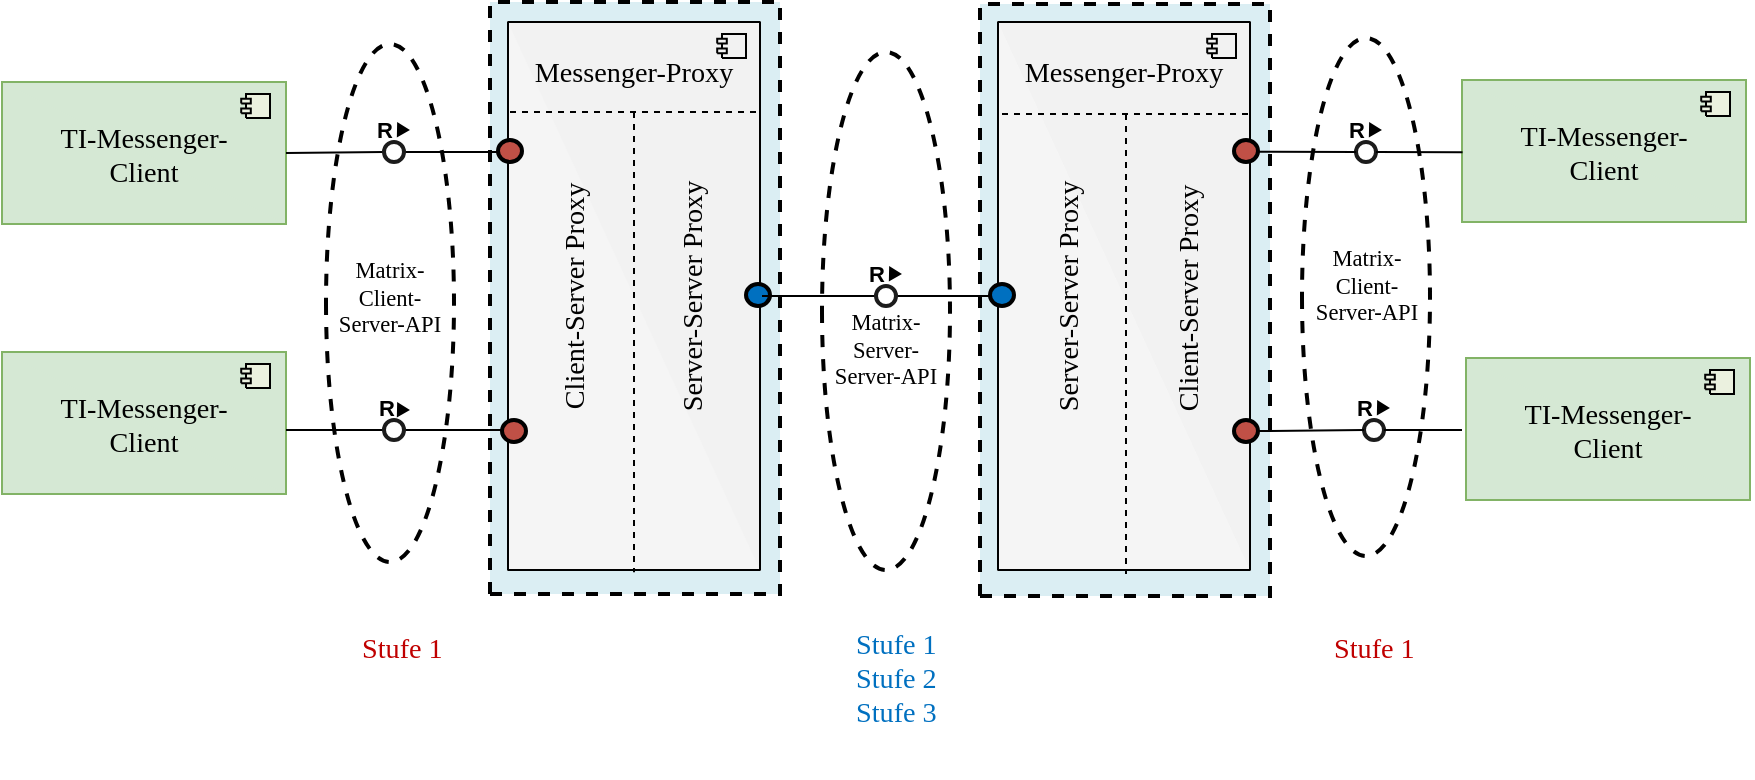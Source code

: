 <mxfile>
    <diagram id="BISjPmuE9RH1HPKTiz8S" name="Overview">
        <mxGraphModel dx="1827" dy="742" grid="1" gridSize="10" guides="1" tooltips="1" connect="1" arrows="1" fold="1" page="1" pageScale="1" pageWidth="827" pageHeight="1169" math="0" shadow="0">
            <root>
                <mxCell id="0"/>
                <mxCell id="1" parent="0"/>
                <UserObject label="" tags="Hintergrund" id="4">
                    <mxCell style="vsdxID=3;fillColor=#ffffff;gradientColor=none;shape=stencil(vVHLDsIgEPwajiQI6RfU+h8bu22JCGRB2/69kG1iazx58DazM/vIjjBtmiCi0CplCjecbZ8nYc5Ca+snJJsLEqYTph0C4Ujh4XvmEaqzont41gkL96naodXKrGF6YSfQtUi0OXXDVlqPfJNP6usotUhYbJIUMmQb/GGrAxpRljVycDBuc1hKM2LclX8/7H9nFfB+82Cd45T2+mcspcSRmu4F);dashed=1;strokeColor=#000000;strokeWidth=2;points=[];labelBackgroundColor=none;rounded=0;html=1;whiteSpace=wrap;" vertex="1" parent="1">
                        <mxGeometry x="192" y="72" width="64" height="259" as="geometry"/>
                    </mxCell>
                </UserObject>
                <mxCell id="14" value="&lt;div style=&quot;font-size: 1px&quot;&gt;&lt;font style=&quot;font-size:11.29px;font-family:Calibri;color:#000000;direction:ltr;letter-spacing:0px;line-height:120%;opacity:1&quot;&gt;Matrix-Client-&lt;br/&gt;Server-API&lt;br/&gt;&lt;/font&gt;&lt;/div&gt;" style="text;vsdxID=6;fillColor=default;gradientColor=none;strokeColor=none;spacingTop=-3;spacingBottom=-3;spacingLeft=-2;spacingRight=-2;points=[];labelBackgroundColor=#ffffff;rounded=0;html=1;whiteSpace=wrap;verticalAlign=middle;align=center;overflow=width;;html=1;opacity=0;" vertex="1" parent="1">
                    <mxGeometry x="196.86" y="178" width="54.27" height="39" as="geometry"/>
                </mxCell>
                <UserObject label="" tags="Hintergrund" id="2">
                    <mxCell style="vsdxID=1;fillColor=#ffffff;gradientColor=none;shape=stencil(vVHLDsIgEPwajiQI6RfU+h8bu22JCGRB2/69kG1iazx58DazM/vIjjBtmiCi0CplCjecbZ8nYc5Ca+snJJsLEqYTph0C4Ujh4XvmEaqzont41gkL96naodXKrGF6YSfQtUi0OXXDVlqPfJNP6usotUhYbJIUMmQb/GGrAxpRljVycDBuc1hKM2LclX8/7H9nFfB+82Cd45T2+mcspcSRmu4F);dashed=1;strokeColor=#000000;strokeWidth=2;points=[];labelBackgroundColor=none;rounded=0;html=1;whiteSpace=wrap;" vertex="1" parent="1">
                        <mxGeometry x="440" y="76" width="64" height="259" as="geometry"/>
                    </mxCell>
                </UserObject>
                <UserObject label="" tags="Hintergrund" id="3">
                    <mxCell style="vsdxID=2;fillColor=#ffffff;gradientColor=none;shape=stencil(vVHLDsIgEPwajiQI6RfU+h8bu22JCGRB2/69kG1iazx58DazM/vIjjBtmiCi0CplCjecbZ8nYc5Ca+snJJsLEqYTph0C4Ujh4XvmEaqzont41gkL96naodXKrGF6YSfQtUi0OXXDVlqPfJNP6usotUhYbJIUMmQb/GGrAxpRljVycDBuc1hKM2LclX8/7H9nFfB+82Cd45T2+mcspcSRmu4F);dashed=1;strokeColor=#000000;strokeWidth=2;points=[];labelBackgroundColor=none;rounded=0;html=1;whiteSpace=wrap;" vertex="1" parent="1">
                        <mxGeometry x="680" y="69" width="64" height="259" as="geometry"/>
                    </mxCell>
                </UserObject>
                <UserObject label="" tags="Hintergrund" id="5">
                    <mxCell style="vsdxID=4;fillColor=#dbeef3;gradientColor=none;shape=stencil(nZBLDoAgDERP0z3SIyjew0SURgSD+Lu9kMZoXLhwN9O+tukAlrNpJg1SzDH4QW/URgNYgZTkjA4UkwJUgGXng+6DX1zLfmoymdXo17xh5zmRJ6Q42BWCfc2oJfdAr+Yv+AP9Cb7OJ3H/2JG1HNGz/84klThPVCc=);dashed=1;strokeColor=#000000;strokeWidth=2;points=[];labelBackgroundColor=none;rounded=0;html=1;whiteSpace=wrap;" vertex="1" parent="1">
                        <mxGeometry x="519" y="52" width="145" height="296" as="geometry"/>
                    </mxCell>
                </UserObject>
                <UserObject label="" tags="Hintergrund" id="6">
                    <mxCell style="vsdxID=5;fillColor=#dbeef3;gradientColor=none;shape=stencil(nZBLDoAgDERP0z3SIyjew0SURgSD+Lu9kMZoXLhwN9O+tukAlrNpJg1SzDH4QW/URgNYgZTkjA4UkwJUgGXng+6DX1zLfmoymdXo17xh5zmRJ6Q42BWCfc2oJfdAr+Yv+AP9Cb7OJ3H/2JG1HNGz/84klThPVCc=);dashed=1;strokeColor=#000000;strokeWidth=2;points=[];labelBackgroundColor=none;rounded=0;html=1;whiteSpace=wrap;" vertex="1" parent="1">
                        <mxGeometry x="274" y="51" width="145" height="296" as="geometry"/>
                    </mxCell>
                </UserObject>
                <UserObject label="" tags="Hintergrund" id="15">
                    <mxCell style="vsdxID=11;fillColor=#d5e8d4;strokeColor=#82b366;points=[[0.25,0,0],[0.5,0,0],[0.75,0,0],[1,0,0],[1,0,0],[1,0.25,0],[1,0.5,0],[1,0.75,0],[0.75,0.75,0],[0.5,0.75,0],[0.25,0.75,0],[0.25,0.75,0],[0.25,0.5,0],[0.25,0.25,0]];labelBackgroundColor=none;rounded=0;html=1;whiteSpace=wrap;" vertex="1" parent="1">
                        <mxGeometry x="30" y="91" width="142" height="71" as="geometry"/>
                    </mxCell>
                </UserObject>
                <mxCell id="16" value="&lt;div style=&quot;font-size: 1px&quot;&gt;&lt;p style=&quot;text-align:left;margin-left:0;margin-right:0;margin-top:0px;margin-bottom:0px;text-indent:0;vertical-align:top;direction:ltr;&quot;&gt;&lt;/p&gt;&lt;/div&gt;" style="verticalAlign=top;align=left;overflow=width;vsdxID=12;fillColor=#ebf1df;gradientColor=none;shape=stencil(UzV2Ls5ILEhVNTIoLinKz04tz0wpyVA1dlE1MsrMy0gtyiwBslSNXVWNndPyi1LTi/JL81Ig/IJEkEoQKze/DGRCBUSfoYEBSI+RQSUq3w2iOCczj1zFtFFKwAlABsKnaZk5Ocgy6GECFIKEp7ErAA==);strokeColor=#000000;points=[[0.25,0,0],[0.5,0,0],[0.75,0,0],[1,0,0],[1,0,0],[1,0.25,0],[1,0.5,0],[1,0.75,0],[0.75,1,0],[0.5,1,0],[0.25,1,0],[0,0.75,0],[0,0.5,0],[0,0.25,0],[0,1,0],[0,1,0],[0,1,0],[0,1,0],[0,1,0],[0,1,0],[0,1,0],[0,1,0],[0,1,0],[0,1,0],[0,1,0],[0,1,0],[0,1,0],[0,1,0]];labelBackgroundColor=none;rounded=0;html=1;whiteSpace=wrap;" vertex="1" parent="15">
                    <mxGeometry y="71" width="142" height="1" as="geometry"/>
                </mxCell>
                <mxCell id="17" value="&lt;div style=&quot;font-size: 1px&quot;&gt;&lt;p style=&quot;text-align:left;margin-left:0;margin-right:0;margin-top:0px;margin-bottom:0px;text-indent:0;vertical-align:top;direction:ltr;&quot;&gt;&lt;/p&gt;&lt;/div&gt;" style="verticalAlign=top;align=left;overflow=width;vsdxID=13;fillColor=#ebf1df;gradientColor=none;shape=stencil(UzV2Ls5ILEhVNTIoLinKz04tz0wpyVA1dlE1MsrMy0gtyiwBslSNXVWNndPyi1LTi/JL81Ig/IJEkEoQKze/DGRCBUSfoYEBSI+RQSUq3w2iOCczj1zFtFFKwAlABsKnaZk5Ocgy6GECFIKEp7ErAA==);strokeColor=#000000;points=[[0.25,0,0],[0.5,0,0],[0.75,0,0],[1,0,0],[1,0,0],[1,0.25,0],[1,0.5,0],[1,0.75,0],[0.75,1,0],[0.5,1,0],[0.25,1,0],[0,0.75,0],[0,0.5,0],[0,0.25,0],[0,1,0],[0,1,0],[0,1,0],[0,1,0],[0,1,0],[0,1,0],[0,1,0],[0,1,0],[0,1,0],[0,1,0],[0,1,0],[0,1,0],[0,1,0],[0,1,0]];labelBackgroundColor=none;rounded=0;html=1;whiteSpace=wrap;" vertex="1" parent="15">
                    <mxGeometry y="71" width="142" height="1" as="geometry"/>
                </mxCell>
                <mxCell id="18" value="&lt;div style=&quot;font-size: 1px&quot;&gt;&lt;p style=&quot;text-align:left;margin-left:0;margin-right:0;margin-top:0px;margin-bottom:0px;text-indent:0;vertical-align:top;direction:ltr;&quot;&gt;&lt;/p&gt;&lt;/div&gt;" style="verticalAlign=top;align=left;overflow=width;vsdxID=14;fillColor=#ebf1df;gradientColor=none;shape=stencil(UzV2Ls5ILEhVNTIoLinKz04tz0wpyVA1dlE1MsrMy0gtyiwBslSNXVWNndPyi1LTi/JL81Ig/IJEkEoQKze/DGRCBUSfoYEBSI+RQSUq3w2iOCczj1zFtFFKwAlABsKnaZk5Ocgy6GECFIKEp7ErAA==);strokeColor=#000000;points=[[0.25,0,0],[0.5,0,0],[0.75,0,0],[1,0,0],[1,0,0],[1,0.25,0],[1,0.5,0],[1,0.75,0],[0.75,1,0],[0.5,1,0],[0.25,1,0],[0,0.75,0],[0,0.5,0],[0,0.25,0],[0,1,0],[0,1,0],[0,1,0],[0,1,0],[0,1,0],[0,1,0],[0,1,0],[0,1,0],[0,1,0],[0,1,0],[0,1,0],[0,1,0],[0,1,0],[0,1,0]];labelBackgroundColor=none;rounded=0;html=1;whiteSpace=wrap;" vertex="1" parent="15">
                    <mxGeometry y="71" width="142" height="1" as="geometry"/>
                </mxCell>
                <mxCell id="19" value="&lt;div style=&quot;font-size: 1px&quot;&gt;&lt;p style=&quot;text-align:left;margin-left:0;margin-right:0;margin-top:0px;margin-bottom:0px;text-indent:0;vertical-align:top;direction:ltr;&quot;&gt;&lt;/p&gt;&lt;/div&gt;" style="verticalAlign=top;align=left;overflow=width;vsdxID=15;fillColor=#ebf1df;gradientColor=none;shape=stencil(jVBbDoAgDDvN/pEdQfEeJqIsIhjE1+2F7EPjh+Gv3douK2C9mm7RIMUag5/0QX00gA1ISc7oQDEhQAVYDz7oMfjN9cyXLiszmv2eE072ieyQ4mJWCeYtSy25UulfanFmceLneALPfwNZy/W8998+0oi7RHUD);strokeColor=#000000;points=[[0.25,0,0],[0.5,0,0],[0.75,0,0],[1,0,0],[1,0,0],[1,0.25,0],[1,0.5,0],[1,0.75,0],[0.75,1,0],[0.5,1,0],[0.25,1,0],[0,0.75,0],[0,0.5,0],[0,0.25,0],[0,1,0],[0,1,0],[0,1,0],[0,1,0],[0,1,0],[0,1,0],[0,1,0],[0,1,0],[0,1,0],[0,1,0],[0,1,0],[0,1,0],[0,1,0],[0,1,0]];labelBackgroundColor=none;rounded=0;html=1;whiteSpace=wrap;" vertex="1" parent="15">
                    <mxGeometry x="142" width="1" height="71" as="geometry"/>
                </mxCell>
                <mxCell id="20" value="&lt;div style=&quot;font-size: 1px&quot;&gt;&lt;font style=&quot;font-size:14.11px;font-family:Calibri;color:#000000;direction:ltr;letter-spacing:0px;line-height:120%;opacity:1&quot;&gt;TI-Messenger-&lt;br/&gt;Client&lt;br/&gt;&lt;/font&gt;&lt;/div&gt;" style="verticalAlign=middle;align=center;overflow=width;vsdxID=16;fillColor=#d5e8d4;shape=stencil(xVRbEsIgDDxN/pEcodZ7dKZUGCl0KL5uLwwzavqBlrb6F2CzYZcQwGqUzSCAs9E7exJX1XoJuAfOlZHCKR8iwBqw6qwTR2fPpk3roYnIGPX2EhluKW/HWMzh7E7Xh2/ABKqVeYNmgJQzW55yLrrrEuY8uMyFQruyxWc5EIJXU3RK6+dJYa/McKm4BTKcRE/6Hx8VbdV86/ESVb+Wsd6D//dxCkzcQmgIpmM5bKWRjvUD);strokeColor=#82b366;points=[[0.25,0,0],[0.5,0,0],[0.75,0,0],[1,0,0],[1,0,0],[1,0.25,0],[1,0.5,0],[1,0.75,0],[0.75,1,0],[0.5,1,0],[0.25,1,0],[0,0.75,0],[0,0.5,0],[0,0.25,0],[0,1,0],[0,1,0],[0,1,0],[0,1,0],[0,1,0],[0,1,0],[0,1,0],[0,1,0],[0,1,0],[0,1,0],[0,1,0],[0,1,0],[0,1,0],[0,1,0]];labelBackgroundColor=none;rounded=0;html=1;whiteSpace=wrap;" vertex="1" parent="15">
                    <mxGeometry width="142" height="71" as="geometry"/>
                </mxCell>
                <mxCell id="21" value="&lt;div style=&quot;font-size: 1px&quot;&gt;&lt;/div&gt;" style="verticalAlign=middle;align=center;overflow=width;vsdxID=17;fillColor=#ebf1df;gradientColor=none;shape=stencil(nZTNDsIgDICfpkcTBGN2n/M9lowNIsLC0OnbC2kWNw4EuLX06w+0FFi7iH7mQMnirHnwVQ5OALsBpVILbqXzErAOWDsayydrXnpAfe4DGaSneYcIH/QjwYOSL2pngvodUSX1Dt2MVXACrQRTZD16yc6fT17z0xegTXb+fDJq6XFUTgVh69HUC8QVlLBNwc1Sra1HU1MYV1DCHkvwwv+vj1IpXBV7e7wb/BHuFdb9AA==);strokeColor=#000000;points=[[0.25,0,0],[0.5,0,0],[0.75,0,0],[1,0,0],[1,0,0],[1,0.25,0],[1,0.5,0],[1,0.75,0],[0.75,1,0],[0.5,1,0],[0.25,1,0],[0,0.75,0],[0,0.5,0],[0,0.25,0],[0,1,0],[0,1,0],[0,1,0],[0,1,0],[0,1,0],[0,1,0],[0,1,0],[0,1,0],[0,1,0],[0,1,0],[0,1,0],[0,1,0],[0,1,0],[0,1,0]];labelBackgroundColor=none;rounded=0;html=1;whiteSpace=wrap;" vertex="1" parent="15">
                    <mxGeometry x="122" y="6" width="12" height="12" as="geometry"/>
                </mxCell>
                <UserObject label="" tags="Hintergrund" id="22">
                    <mxCell style="vsdxID=18;fillColor=#f5f5f5;strokeColor=#666666;points=[[0.25,0,0],[0.5,0,0],[0.75,0,0],[1,0,0],[1,0,0],[1,0.25,0],[1,0.5,0],[1,0.75,0],[0.75,0.75,0],[0.5,0.75,0],[0.25,0.75,0],[0.25,0.75,0],[0.25,0.5,0],[0.25,0.25,0]];labelBackgroundColor=none;rounded=0;html=1;whiteSpace=wrap;fontColor=#333333;" vertex="1" parent="1">
                        <mxGeometry x="283" y="61" width="126" height="274" as="geometry"/>
                    </mxCell>
                </UserObject>
                <mxCell id="23" value="&lt;div style=&quot;font-size: 1px&quot;&gt;&lt;p style=&quot;text-align:left;margin-left:0;margin-right:0;margin-top:0px;margin-bottom:0px;text-indent:0;vertical-align:top;direction:ltr;&quot;&gt;&lt;/p&gt;&lt;/div&gt;" style="verticalAlign=top;align=left;overflow=width;vsdxID=19;fillColor=#f2f2f2;gradientColor=none;shape=stencil(UzV2Ls5ILEhVNTIoLinKz04tz0wpyVA1dlE1MsrMy0gtyiwBslSNXVWNndPyi1LTi/JL81Ig/IJEkEoQKze/DGRCBUSfoYEBSI+RQSUq3w2iOCczj1zFtFFKwAlABsKnaZk5Ocgy6GECFIKEp7ErAA==);strokeColor=#000000;points=[[0.25,0,0],[0.5,0,0],[0.75,0,0],[1,0,0],[1,0,0],[1,0.25,0],[1,0.5,0],[1,0.75,0],[0.75,1,0],[0.5,1,0],[0.25,1,0],[0,0.75,0],[0,0.5,0],[0,0.25,0],[0,1,0],[0,1,0],[0,1,0],[0,1,0],[0,1,0],[0,1,0],[0,1,0],[0,1,0],[0,1,0],[0,1,0],[0,1,0],[0,1,0],[0,1,0],[0,1,0]];labelBackgroundColor=none;rounded=0;html=1;whiteSpace=wrap;" vertex="1" parent="22">
                    <mxGeometry y="274" width="126" height="1" as="geometry"/>
                </mxCell>
                <mxCell id="24" value="&lt;div style=&quot;font-size: 1px&quot;&gt;&lt;p style=&quot;text-align:left;margin-left:0;margin-right:0;margin-top:0px;margin-bottom:0px;text-indent:0;vertical-align:top;direction:ltr;&quot;&gt;&lt;/p&gt;&lt;/div&gt;" style="verticalAlign=top;align=left;overflow=width;vsdxID=20;fillColor=#f2f2f2;gradientColor=none;shape=stencil(UzV2Ls5ILEhVNTIoLinKz04tz0wpyVA1dlE1MsrMy0gtyiwBslSNXVWNndPyi1LTi/JL81Ig/IJEkEoQKze/DGRCBUSfoYEBSI+RQSUq3w2iOCczj1zFtFFKwAlABsKnaZk5Ocgy6GECFIKEp7ErAA==);strokeColor=#000000;points=[[0.25,0,0],[0.5,0,0],[0.75,0,0],[1,0,0],[1,0,0],[1,0.25,0],[1,0.5,0],[1,0.75,0],[0.75,1,0],[0.5,1,0],[0.25,1,0],[0,0.75,0],[0,0.5,0],[0,0.25,0],[0,1,0],[0,1,0],[0,1,0],[0,1,0],[0,1,0],[0,1,0],[0,1,0],[0,1,0],[0,1,0],[0,1,0],[0,1,0],[0,1,0],[0,1,0],[0,1,0]];labelBackgroundColor=none;rounded=0;html=1;whiteSpace=wrap;" vertex="1" parent="22">
                    <mxGeometry y="274" width="126" height="1" as="geometry"/>
                </mxCell>
                <mxCell id="25" value="&lt;div style=&quot;font-size: 1px&quot;&gt;&lt;p style=&quot;text-align:left;margin-left:0;margin-right:0;margin-top:0px;margin-bottom:0px;text-indent:0;vertical-align:top;direction:ltr;&quot;&gt;&lt;/p&gt;&lt;/div&gt;" style="verticalAlign=top;align=left;overflow=width;vsdxID=21;fillColor=#f2f2f2;gradientColor=none;shape=stencil(UzV2Ls5ILEhVNTIoLinKz04tz0wpyVA1dlE1MsrMy0gtyiwBslSNXVWNndPyi1LTi/JL81Ig/IJEkEoQKze/DGRCBUSfoYEBSI+RQSUq3w2iOCczj1zFtFFKwAlABsKnaZk5Ocgy6GECFIKEp7ErAA==);strokeColor=#000000;points=[[0.25,0,0],[0.5,0,0],[0.75,0,0],[1,0,0],[1,0,0],[1,0.25,0],[1,0.5,0],[1,0.75,0],[0.75,1,0],[0.5,1,0],[0.25,1,0],[0,0.75,0],[0,0.5,0],[0,0.25,0],[0,1,0],[0,1,0],[0,1,0],[0,1,0],[0,1,0],[0,1,0],[0,1,0],[0,1,0],[0,1,0],[0,1,0],[0,1,0],[0,1,0],[0,1,0],[0,1,0]];labelBackgroundColor=none;rounded=0;html=1;whiteSpace=wrap;" vertex="1" parent="22">
                    <mxGeometry y="274" width="126" height="1" as="geometry"/>
                </mxCell>
                <mxCell id="26" value="&lt;div style=&quot;font-size: 1px&quot;&gt;&lt;p style=&quot;text-align:left;margin-left:0;margin-right:0;margin-top:0px;margin-bottom:0px;text-indent:0;vertical-align:top;direction:ltr;&quot;&gt;&lt;/p&gt;&lt;/div&gt;" style="verticalAlign=top;align=left;overflow=width;vsdxID=22;fillColor=#f2f2f2;gradientColor=none;shape=stencil(jVBbDoAgDDvN/pEdQfEeJqIsIhjE1+2F7EPjh+Gv3douK2C9mm7RIMUag5/0QX00gA1ISc7oQDEhQAVYDz7oMfjN9cyXLiszmv2eE072ieyQ4mJWCeYtSy25UulfanFmceLneALPfwNZy/W8998+0oi7RHUD);strokeColor=#000000;points=[[0.25,0,0],[0.5,0,0],[0.75,0,0],[1,0,0],[1,0,0],[1,0.25,0],[1,0.5,0],[1,0.75,0],[0.75,1,0],[0.5,1,0],[0.25,1,0],[0,0.75,0],[0,0.5,0],[0,0.25,0],[0,1,0],[0,1,0],[0,1,0],[0,1,0],[0,1,0],[0,1,0],[0,1,0],[0,1,0],[0,1,0],[0,1,0],[0,1,0],[0,1,0],[0,1,0],[0,1,0]];labelBackgroundColor=none;rounded=0;html=1;whiteSpace=wrap;" vertex="1" parent="22">
                    <mxGeometry x="126" width="1" height="274" as="geometry"/>
                </mxCell>
                <mxCell id="27" value="&lt;div style=&quot;font-size: 1px&quot;&gt;&lt;font style=&quot;font-size:14.11px;font-family:Calibri;color:#000000;direction:ltr;letter-spacing:0px;line-height:120%;opacity:1&quot;&gt;&lt;br/&gt;Messenger-Proxy&lt;br/&gt;&lt;/font&gt;&lt;/div&gt;" style="verticalAlign=top;align=center;overflow=width;vsdxID=23;fillColor=#f2f2f2;gradientColor=none;shape=stencil(xVRbEsIgDDxN/pEcodZ7dKZUGCl0KL5uLwwzavqBlrb6F2CzYZcQwGqUzSCAs9E7exJX1XoJuAfOlZHCKR8iwBqw6qwTR2fPpk3roYnIGPX2EhluKW/HWMzh7E7Xh2/ABKqVeYNmgJQzW55yLrrrEuY8uMyFQruyxWc5EIJXU3RK6+dJYa/McKm4BTKcRE/6Hx8VbdV86/ESVb+Wsd6D//dxCkzcQmgIpmM5bKWRjvUD);strokeColor=#000000;points=[[0.25,0,0],[0.5,0,0],[0.75,0,0],[1,0,0],[1,0,0],[1,0.25,0],[1,0.5,0],[1,0.75,0],[0.75,1,0],[0.5,1,0],[0.25,1,0],[0,0.75,0],[0,0.5,0],[0,0.25,0],[0,1,0],[0,1,0],[0,1,0],[0,1,0],[0,1,0],[0,1,0],[0,1,0],[0,1,0],[0,1,0],[0,1,0],[0,1,0],[0,1,0],[0,1,0],[0,1,0]];labelBackgroundColor=none;rounded=0;html=1;whiteSpace=wrap;" vertex="1" parent="22">
                    <mxGeometry width="126" height="274" as="geometry"/>
                </mxCell>
                <mxCell id="28" value="&lt;div style=&quot;font-size: 1px&quot;&gt;&lt;/div&gt;" style="verticalAlign=top;align=center;overflow=width;vsdxID=24;fillColor=#f2f2f2;gradientColor=none;shape=stencil(nZTNDsIgDICfpkcTBGN2n/M9lowNIsLC0OnbC2kWNw4EuLX06w+0FFi7iH7mQMnirHnwVQ5OALsBpVILbqXzErAOWDsayydrXnpAfe4DGaSneYcIH/QjwYOSL2pngvodUSX1Dt2MVXACrQRTZD16yc6fT17z0xegTXb+fDJq6XFUTgVh69HUC8QVlLBNwc1Sra1HU1MYV1DCHkvwwv+vj1IpXBV7e7wb/BHuFdb9AA==);strokeColor=#000000;points=[[0.25,0,0],[0.5,0,0],[0.75,0,0],[1,0,0],[1,0,0],[1,0.25,0],[1,0.5,0],[1,0.75,0],[0.75,1,0],[0.5,1,0],[0.25,1,0],[0,0.75,0],[0,0.5,0],[0,0.25,0],[0,1,0],[0,1,0],[0,1,0],[0,1,0],[0,1,0],[0,1,0],[0,1,0],[0,1,0],[0,1,0],[0,1,0],[0,1,0],[0,1,0],[0,1,0],[0,1,0]];labelBackgroundColor=none;rounded=0;html=1;whiteSpace=wrap;" vertex="1" parent="22">
                    <mxGeometry x="107" y="6" width="12" height="12" as="geometry"/>
                </mxCell>
                <UserObject label="" tags="Hintergrund" id="29">
                    <mxCell style="vsdxID=26;fillColor=#d5e8d4;strokeColor=#82b366;points=[[0.25,0,0],[0.5,0,0],[0.75,0,0],[1,0,0],[1,0,0],[1,0.25,0],[1,0.5,0],[1,0.75,0],[0.75,0.75,0],[0.5,0.75,0],[0.25,0.75,0],[0.25,0.75,0],[0.25,0.5,0],[0.25,0.25,0]];labelBackgroundColor=none;rounded=0;html=1;whiteSpace=wrap;" vertex="1" parent="1">
                        <mxGeometry x="30" y="226" width="142" height="71" as="geometry"/>
                    </mxCell>
                </UserObject>
                <mxCell id="30" value="&lt;div style=&quot;font-size: 1px&quot;&gt;&lt;p style=&quot;text-align:left;margin-left:0;margin-right:0;margin-top:0px;margin-bottom:0px;text-indent:0;vertical-align:top;direction:ltr;&quot;&gt;&lt;/p&gt;&lt;/div&gt;" style="verticalAlign=top;align=left;overflow=width;vsdxID=27;fillColor=#ebf1df;gradientColor=none;shape=stencil(UzV2Ls5ILEhVNTIoLinKz04tz0wpyVA1dlE1MsrMy0gtyiwBslSNXVWNndPyi1LTi/JL81Ig/IJEkEoQKze/DGRCBUSfoYEBSI+RQSUq3w2iOCczj1zFtFFKwAlABsKnaZk5Ocgy6GECFIKEp7ErAA==);strokeColor=#000000;points=[[0.25,0,0],[0.5,0,0],[0.75,0,0],[1,0,0],[1,0,0],[1,0.25,0],[1,0.5,0],[1,0.75,0],[0.75,1,0],[0.5,1,0],[0.25,1,0],[0,0.75,0],[0,0.5,0],[0,0.25,0],[0,1,0],[0,1,0],[0,1,0],[0,1,0],[0,1,0],[0,1,0],[0,1,0],[0,1,0],[0,1,0],[0,1,0],[0,1,0],[0,1,0],[0,1,0],[0,1,0]];labelBackgroundColor=none;rounded=0;html=1;whiteSpace=wrap;" vertex="1" parent="29">
                    <mxGeometry y="71" width="142" height="1" as="geometry"/>
                </mxCell>
                <mxCell id="31" value="&lt;div style=&quot;font-size: 1px&quot;&gt;&lt;p style=&quot;text-align:left;margin-left:0;margin-right:0;margin-top:0px;margin-bottom:0px;text-indent:0;vertical-align:top;direction:ltr;&quot;&gt;&lt;/p&gt;&lt;/div&gt;" style="verticalAlign=top;align=left;overflow=width;vsdxID=28;fillColor=#ebf1df;gradientColor=none;shape=stencil(UzV2Ls5ILEhVNTIoLinKz04tz0wpyVA1dlE1MsrMy0gtyiwBslSNXVWNndPyi1LTi/JL81Ig/IJEkEoQKze/DGRCBUSfoYEBSI+RQSUq3w2iOCczj1zFtFFKwAlABsKnaZk5Ocgy6GECFIKEp7ErAA==);strokeColor=#000000;points=[[0.25,0,0],[0.5,0,0],[0.75,0,0],[1,0,0],[1,0,0],[1,0.25,0],[1,0.5,0],[1,0.75,0],[0.75,1,0],[0.5,1,0],[0.25,1,0],[0,0.75,0],[0,0.5,0],[0,0.25,0],[0,1,0],[0,1,0],[0,1,0],[0,1,0],[0,1,0],[0,1,0],[0,1,0],[0,1,0],[0,1,0],[0,1,0],[0,1,0],[0,1,0],[0,1,0],[0,1,0]];labelBackgroundColor=none;rounded=0;html=1;whiteSpace=wrap;" vertex="1" parent="29">
                    <mxGeometry y="71" width="142" height="1" as="geometry"/>
                </mxCell>
                <mxCell id="32" value="&lt;div style=&quot;font-size: 1px&quot;&gt;&lt;p style=&quot;text-align:left;margin-left:0;margin-right:0;margin-top:0px;margin-bottom:0px;text-indent:0;vertical-align:top;direction:ltr;&quot;&gt;&lt;/p&gt;&lt;/div&gt;" style="verticalAlign=top;align=left;overflow=width;vsdxID=29;fillColor=#ebf1df;gradientColor=none;shape=stencil(UzV2Ls5ILEhVNTIoLinKz04tz0wpyVA1dlE1MsrMy0gtyiwBslSNXVWNndPyi1LTi/JL81Ig/IJEkEoQKze/DGRCBUSfoYEBSI+RQSUq3w2iOCczj1zFtFFKwAlABsKnaZk5Ocgy6GECFIKEp7ErAA==);strokeColor=#000000;points=[[0.25,0,0],[0.5,0,0],[0.75,0,0],[1,0,0],[1,0,0],[1,0.25,0],[1,0.5,0],[1,0.75,0],[0.75,1,0],[0.5,1,0],[0.25,1,0],[0,0.75,0],[0,0.5,0],[0,0.25,0],[0,1,0],[0,1,0],[0,1,0],[0,1,0],[0,1,0],[0,1,0],[0,1,0],[0,1,0],[0,1,0],[0,1,0],[0,1,0],[0,1,0],[0,1,0],[0,1,0]];labelBackgroundColor=none;rounded=0;html=1;whiteSpace=wrap;" vertex="1" parent="29">
                    <mxGeometry y="71" width="142" height="1" as="geometry"/>
                </mxCell>
                <mxCell id="33" value="&lt;div style=&quot;font-size: 1px&quot;&gt;&lt;p style=&quot;text-align:left;margin-left:0;margin-right:0;margin-top:0px;margin-bottom:0px;text-indent:0;vertical-align:top;direction:ltr;&quot;&gt;&lt;/p&gt;&lt;/div&gt;" style="verticalAlign=top;align=left;overflow=width;vsdxID=30;fillColor=#ebf1df;gradientColor=none;shape=stencil(jVBbDoAgDDvN/pEdQfEeJqIsIhjE1+2F7EPjh+Gv3douK2C9mm7RIMUag5/0QX00gA1ISc7oQDEhQAVYDz7oMfjN9cyXLiszmv2eE072ieyQ4mJWCeYtSy25UulfanFmceLneALPfwNZy/W8998+0oi7RHUD);strokeColor=#000000;points=[[0.25,0,0],[0.5,0,0],[0.75,0,0],[1,0,0],[1,0,0],[1,0.25,0],[1,0.5,0],[1,0.75,0],[0.75,1,0],[0.5,1,0],[0.25,1,0],[0,0.75,0],[0,0.5,0],[0,0.25,0],[0,1,0],[0,1,0],[0,1,0],[0,1,0],[0,1,0],[0,1,0],[0,1,0],[0,1,0],[0,1,0],[0,1,0],[0,1,0],[0,1,0],[0,1,0],[0,1,0]];labelBackgroundColor=none;rounded=0;html=1;whiteSpace=wrap;" vertex="1" parent="29">
                    <mxGeometry x="142" width="1" height="71" as="geometry"/>
                </mxCell>
                <mxCell id="34" value="&lt;div style=&quot;font-size: 1px&quot;&gt;&lt;font style=&quot;font-size:14.11px;font-family:Calibri;color:#000000;direction:ltr;letter-spacing:0px;line-height:120%;opacity:1&quot;&gt;TI-Messenger-&lt;br/&gt;Client&lt;br/&gt;&lt;/font&gt;&lt;/div&gt;" style="verticalAlign=middle;align=center;overflow=width;vsdxID=31;fillColor=#d5e8d4;shape=stencil(xVRbEsIgDDxN/pEcodZ7dKZUGCl0KL5uLwwzavqBlrb6F2CzYZcQwGqUzSCAs9E7exJX1XoJuAfOlZHCKR8iwBqw6qwTR2fPpk3roYnIGPX2EhluKW/HWMzh7E7Xh2/ABKqVeYNmgJQzW55yLrrrEuY8uMyFQruyxWc5EIJXU3RK6+dJYa/McKm4BTKcRE/6Hx8VbdV86/ESVb+Wsd6D//dxCkzcQmgIpmM5bKWRjvUD);strokeColor=#82b366;points=[[0.25,0,0],[0.5,0,0],[0.75,0,0],[1,0,0],[1,0,0],[1,0.25,0],[1,0.5,0],[1,0.75,0],[0.75,1,0],[0.5,1,0],[0.25,1,0],[0,0.75,0],[0,0.5,0],[0,0.25,0],[0,1,0],[0,1,0],[0,1,0],[0,1,0],[0,1,0],[0,1,0],[0,1,0],[0,1,0],[0,1,0],[0,1,0],[0,1,0],[0,1,0],[0,1,0],[0,1,0]];labelBackgroundColor=none;rounded=0;html=1;whiteSpace=wrap;" vertex="1" parent="29">
                    <mxGeometry width="142" height="71" as="geometry"/>
                </mxCell>
                <mxCell id="35" value="&lt;div style=&quot;font-size: 1px&quot;&gt;&lt;/div&gt;" style="verticalAlign=middle;align=center;overflow=width;vsdxID=32;fillColor=#ebf1df;gradientColor=none;shape=stencil(nZTNDsIgDICfpkcTBGN2n/M9lowNIsLC0OnbC2kWNw4EuLX06w+0FFi7iH7mQMnirHnwVQ5OALsBpVILbqXzErAOWDsayydrXnpAfe4DGaSneYcIH/QjwYOSL2pngvodUSX1Dt2MVXACrQRTZD16yc6fT17z0xegTXb+fDJq6XFUTgVh69HUC8QVlLBNwc1Sra1HU1MYV1DCHkvwwv+vj1IpXBV7e7wb/BHuFdb9AA==);strokeColor=#000000;points=[[0.25,0,0],[0.5,0,0],[0.75,0,0],[1,0,0],[1,0,0],[1,0.25,0],[1,0.5,0],[1,0.75,0],[0.75,1,0],[0.5,1,0],[0.25,1,0],[0,0.75,0],[0,0.5,0],[0,0.25,0],[0,1,0],[0,1,0],[0,1,0],[0,1,0],[0,1,0],[0,1,0],[0,1,0],[0,1,0],[0,1,0],[0,1,0],[0,1,0],[0,1,0],[0,1,0],[0,1,0]];labelBackgroundColor=none;rounded=0;html=1;whiteSpace=wrap;" vertex="1" parent="29">
                    <mxGeometry x="122" y="6" width="12" height="12" as="geometry"/>
                </mxCell>
                <UserObject label="" tags="Hintergrund" id="44">
                    <mxCell style="vsdxID=39;fillColor=#f5f5f5;strokeColor=#666666;points=[[0.25,0,0],[0.5,0,0],[0.75,0,0],[1,0,0],[1,0,0],[1,0.25,0],[1,0.5,0],[1,0.75,0],[0.75,0.75,0],[0.5,0.75,0],[0.25,0.75,0],[0.25,0.75,0],[0.25,0.5,0],[0.25,0.25,0]];labelBackgroundColor=none;rounded=0;html=1;whiteSpace=wrap;fontColor=#333333;" vertex="1" parent="1">
                        <mxGeometry x="528" y="61" width="126" height="274" as="geometry"/>
                    </mxCell>
                </UserObject>
                <mxCell id="45" value="&lt;div style=&quot;font-size: 1px&quot;&gt;&lt;p style=&quot;text-align:left;margin-left:0;margin-right:0;margin-top:0px;margin-bottom:0px;text-indent:0;vertical-align:top;direction:ltr;&quot;&gt;&lt;/p&gt;&lt;/div&gt;" style="verticalAlign=top;align=left;overflow=width;vsdxID=40;fillColor=#f2f2f2;gradientColor=none;shape=stencil(UzV2Ls5ILEhVNTIoLinKz04tz0wpyVA1dlE1MsrMy0gtyiwBslSNXVWNndPyi1LTi/JL81Ig/IJEkEoQKze/DGRCBUSfoYEBSI+RQSUq3w2iOCczj1zFtFFKwAlABsKnaZk5Ocgy6GECFIKEp7ErAA==);strokeColor=#000000;points=[[0.25,0,0],[0.5,0,0],[0.75,0,0],[1,0,0],[1,0,0],[1,0.25,0],[1,0.5,0],[1,0.75,0],[0.75,1,0],[0.5,1,0],[0.25,1,0],[0,0.75,0],[0,0.5,0],[0,0.25,0],[0,1,0],[0,1,0],[0,1,0],[0,1,0],[0,1,0],[0,1,0],[0,1,0],[0,1,0],[0,1,0],[0,1,0],[0,1,0],[0,1,0],[0,1,0],[0,1,0]];labelBackgroundColor=none;rounded=0;html=1;whiteSpace=wrap;" vertex="1" parent="44">
                    <mxGeometry y="274" width="126" height="1" as="geometry"/>
                </mxCell>
                <mxCell id="46" value="&lt;div style=&quot;font-size: 1px&quot;&gt;&lt;p style=&quot;text-align:left;margin-left:0;margin-right:0;margin-top:0px;margin-bottom:0px;text-indent:0;vertical-align:top;direction:ltr;&quot;&gt;&lt;/p&gt;&lt;/div&gt;" style="verticalAlign=top;align=left;overflow=width;vsdxID=41;fillColor=#f2f2f2;gradientColor=none;shape=stencil(UzV2Ls5ILEhVNTIoLinKz04tz0wpyVA1dlE1MsrMy0gtyiwBslSNXVWNndPyi1LTi/JL81Ig/IJEkEoQKze/DGRCBUSfoYEBSI+RQSUq3w2iOCczj1zFtFFKwAlABsKnaZk5Ocgy6GECFIKEp7ErAA==);strokeColor=#000000;points=[[0.25,0,0],[0.5,0,0],[0.75,0,0],[1,0,0],[1,0,0],[1,0.25,0],[1,0.5,0],[1,0.75,0],[0.75,1,0],[0.5,1,0],[0.25,1,0],[0,0.75,0],[0,0.5,0],[0,0.25,0],[0,1,0],[0,1,0],[0,1,0],[0,1,0],[0,1,0],[0,1,0],[0,1,0],[0,1,0],[0,1,0],[0,1,0],[0,1,0],[0,1,0],[0,1,0],[0,1,0]];labelBackgroundColor=none;rounded=0;html=1;whiteSpace=wrap;" vertex="1" parent="44">
                    <mxGeometry y="274" width="126" height="1" as="geometry"/>
                </mxCell>
                <mxCell id="47" value="&lt;div style=&quot;font-size: 1px&quot;&gt;&lt;p style=&quot;text-align:left;margin-left:0;margin-right:0;margin-top:0px;margin-bottom:0px;text-indent:0;vertical-align:top;direction:ltr;&quot;&gt;&lt;/p&gt;&lt;/div&gt;" style="verticalAlign=top;align=left;overflow=width;vsdxID=42;fillColor=#f2f2f2;gradientColor=none;shape=stencil(UzV2Ls5ILEhVNTIoLinKz04tz0wpyVA1dlE1MsrMy0gtyiwBslSNXVWNndPyi1LTi/JL81Ig/IJEkEoQKze/DGRCBUSfoYEBSI+RQSUq3w2iOCczj1zFtFFKwAlABsKnaZk5Ocgy6GECFIKEp7ErAA==);strokeColor=#000000;points=[[0.25,0,0],[0.5,0,0],[0.75,0,0],[1,0,0],[1,0,0],[1,0.25,0],[1,0.5,0],[1,0.75,0],[0.75,1,0],[0.5,1,0],[0.25,1,0],[0,0.75,0],[0,0.5,0],[0,0.25,0],[0,1,0],[0,1,0],[0,1,0],[0,1,0],[0,1,0],[0,1,0],[0,1,0],[0,1,0],[0,1,0],[0,1,0],[0,1,0],[0,1,0],[0,1,0],[0,1,0]];labelBackgroundColor=none;rounded=0;html=1;whiteSpace=wrap;" vertex="1" parent="44">
                    <mxGeometry y="274" width="126" height="1" as="geometry"/>
                </mxCell>
                <mxCell id="48" value="&lt;div style=&quot;font-size: 1px&quot;&gt;&lt;p style=&quot;text-align:left;margin-left:0;margin-right:0;margin-top:0px;margin-bottom:0px;text-indent:0;vertical-align:top;direction:ltr;&quot;&gt;&lt;/p&gt;&lt;/div&gt;" style="verticalAlign=top;align=left;overflow=width;vsdxID=43;fillColor=#f2f2f2;gradientColor=none;shape=stencil(jVBbDoAgDDvN/pEdQfEeJqIsIhjE1+2F7EPjh+Gv3douK2C9mm7RIMUag5/0QX00gA1ISc7oQDEhQAVYDz7oMfjN9cyXLiszmv2eE072ieyQ4mJWCeYtSy25UulfanFmceLneALPfwNZy/W8998+0oi7RHUD);strokeColor=#000000;points=[[0.25,0,0],[0.5,0,0],[0.75,0,0],[1,0,0],[1,0,0],[1,0.25,0],[1,0.5,0],[1,0.75,0],[0.75,1,0],[0.5,1,0],[0.25,1,0],[0,0.75,0],[0,0.5,0],[0,0.25,0],[0,1,0],[0,1,0],[0,1,0],[0,1,0],[0,1,0],[0,1,0],[0,1,0],[0,1,0],[0,1,0],[0,1,0],[0,1,0],[0,1,0],[0,1,0],[0,1,0]];labelBackgroundColor=none;rounded=0;html=1;whiteSpace=wrap;" vertex="1" parent="44">
                    <mxGeometry x="126" width="1" height="274" as="geometry"/>
                </mxCell>
                <mxCell id="49" value="&lt;div style=&quot;font-size: 1px&quot;&gt;&lt;font style=&quot;font-size:14.11px;font-family:Calibri;color:#000000;direction:ltr;letter-spacing:0px;line-height:120%;opacity:1&quot;&gt;&lt;br/&gt;Messenger-Proxy&lt;br/&gt;&lt;/font&gt;&lt;/div&gt;" style="verticalAlign=top;align=center;overflow=width;vsdxID=44;fillColor=#f2f2f2;gradientColor=none;shape=stencil(xVRbEsIgDDxN/pEcodZ7dKZUGCl0KL5uLwwzavqBlrb6F2CzYZcQwGqUzSCAs9E7exJX1XoJuAfOlZHCKR8iwBqw6qwTR2fPpk3roYnIGPX2EhluKW/HWMzh7E7Xh2/ABKqVeYNmgJQzW55yLrrrEuY8uMyFQruyxWc5EIJXU3RK6+dJYa/McKm4BTKcRE/6Hx8VbdV86/ESVb+Wsd6D//dxCkzcQmgIpmM5bKWRjvUD);strokeColor=#000000;points=[[0.25,0,0],[0.5,0,0],[0.75,0,0],[1,0,0],[1,0,0],[1,0.25,0],[1,0.5,0],[1,0.75,0],[0.75,1,0],[0.5,1,0],[0.25,1,0],[0,0.75,0],[0,0.5,0],[0,0.25,0],[0,1,0],[0,1,0],[0,1,0],[0,1,0],[0,1,0],[0,1,0],[0,1,0],[0,1,0],[0,1,0],[0,1,0],[0,1,0],[0,1,0],[0,1,0],[0,1,0]];labelBackgroundColor=none;rounded=0;html=1;whiteSpace=wrap;" vertex="1" parent="44">
                    <mxGeometry width="126" height="274" as="geometry"/>
                </mxCell>
                <mxCell id="50" value="&lt;div style=&quot;font-size: 1px&quot;&gt;&lt;/div&gt;" style="verticalAlign=middle;align=center;overflow=width;vsdxID=45;fillColor=#f2f2f2;gradientColor=none;shape=stencil(nZTNDsIgDICfpkcTBGN2n/M9lowNIsLC0OnbC2kWNw4EuLX06w+0FFi7iH7mQMnirHnwVQ5OALsBpVILbqXzErAOWDsayydrXnpAfe4DGaSneYcIH/QjwYOSL2pngvodUSX1Dt2MVXACrQRTZD16yc6fT17z0xegTXb+fDJq6XFUTgVh69HUC8QVlLBNwc1Sra1HU1MYV1DCHkvwwv+vj1IpXBV7e7wb/BHuFdb9AA==);strokeColor=#000000;points=[[0.25,0,0],[0.5,0,0],[0.75,0,0],[1,0,0],[1,0,0],[1,0.25,0],[1,0.5,0],[1,0.75,0],[0.75,1,0],[0.5,1,0],[0.25,1,0],[0,0.75,0],[0,0.5,0],[0,0.25,0],[0,1,0],[0,1,0],[0,1,0],[0,1,0],[0,1,0],[0,1,0],[0,1,0],[0,1,0],[0,1,0],[0,1,0],[0,1,0],[0,1,0],[0,1,0],[0,1,0]];labelBackgroundColor=none;rounded=0;html=1;whiteSpace=wrap;" vertex="1" parent="44">
                    <mxGeometry x="107" y="6" width="12" height="12" as="geometry"/>
                </mxCell>
                <UserObject label="" tags="Hintergrund" id="66">
                    <mxCell style="vsdxID=25;edgeStyle=none;startArrow=none;endArrow=none;startSize=5;endSize=5;strokeColor=#000000;spacingTop=0;spacingBottom=0;spacingLeft=0;spacingRight=0;verticalAlign=middle;html=1;labelBackgroundColor=#ffffff;rounded=0;exitX=1;exitY=0.5;exitDx=0;exitDy=0;" edge="1" parent="1" source="127">
                        <mxGeometry relative="1" as="geometry">
                            <mxPoint as="offset"/>
                            <Array as="points"/>
                            <mxPoint x="233" y="126" as="sourcePoint"/>
                            <mxPoint x="284" y="126" as="targetPoint"/>
                        </mxGeometry>
                    </mxCell>
                </UserObject>
                <UserObject label="" tags="Hintergrund" id="82">
                    <mxCell style="vsdxID=38;edgeStyle=none;startArrow=none;endArrow=none;startSize=5;endSize=5;strokeColor=#000000;spacingTop=0;spacingBottom=0;spacingLeft=0;spacingRight=0;verticalAlign=middle;html=1;labelBackgroundColor=#ffffff;rounded=0;exitX=1;exitY=0.5;exitDx=0;exitDy=0;" edge="1" parent="1" source="132">
                        <mxGeometry relative="1" as="geometry">
                            <Array as="points"/>
                            <mxPoint x="234" y="265" as="sourcePoint"/>
                            <mxPoint x="283" y="265" as="targetPoint"/>
                        </mxGeometry>
                    </mxCell>
                </UserObject>
                <UserObject label="" tags="Hintergrund" id="83">
                    <mxCell style="vsdxID=71;fillColor=#d5e8d4;strokeColor=#82b366;points=[[0.25,0,0],[0.5,0,0],[0.75,0,0],[1,0,0],[1,0,0],[1,0.25,0],[1,0.5,0],[1,0.75,0],[0.75,0.75,0],[0.5,0.75,0],[0.25,0.75,0],[0.25,0.75,0],[0.25,0.5,0],[0.25,0.25,0]];labelBackgroundColor=none;rounded=0;html=1;whiteSpace=wrap;" vertex="1" parent="1">
                        <mxGeometry x="762" y="229" width="142" height="71" as="geometry"/>
                    </mxCell>
                </UserObject>
                <mxCell id="84" value="&lt;div style=&quot;font-size: 1px&quot;&gt;&lt;p style=&quot;text-align:left;margin-left:0;margin-right:0;margin-top:0px;margin-bottom:0px;text-indent:0;vertical-align:top;direction:ltr;&quot;&gt;&lt;/p&gt;&lt;/div&gt;" style="verticalAlign=top;align=left;overflow=width;vsdxID=72;fillColor=#ebf1df;gradientColor=none;shape=stencil(UzV2Ls5ILEhVNTIoLinKz04tz0wpyVA1dlE1MsrMy0gtyiwBslSNXVWNndPyi1LTi/JL81Ig/IJEkEoQKze/DGRCBUSfoYEBSI+RQSUq3w2iOCczj1zFtFFKwAlABsKnaZk5Ocgy6GECFIKEp7ErAA==);strokeColor=#000000;points=[[0.25,0,0],[0.5,0,0],[0.75,0,0],[1,0,0],[1,0,0],[1,0.25,0],[1,0.5,0],[1,0.75,0],[0.75,1,0],[0.5,1,0],[0.25,1,0],[0,0.75,0],[0,0.5,0],[0,0.25,0],[0,1,0],[0,1,0],[0,1,0],[0,1,0],[0,1,0],[0,1,0],[0,1,0],[0,1,0],[0,1,0],[0,1,0],[0,1,0],[0,1,0],[0,1,0],[0,1,0]];labelBackgroundColor=none;rounded=0;html=1;whiteSpace=wrap;" vertex="1" parent="83">
                    <mxGeometry y="71" width="142" height="1" as="geometry"/>
                </mxCell>
                <mxCell id="85" value="&lt;div style=&quot;font-size: 1px&quot;&gt;&lt;p style=&quot;text-align:left;margin-left:0;margin-right:0;margin-top:0px;margin-bottom:0px;text-indent:0;vertical-align:top;direction:ltr;&quot;&gt;&lt;/p&gt;&lt;/div&gt;" style="verticalAlign=top;align=left;overflow=width;vsdxID=73;fillColor=#ebf1df;gradientColor=none;shape=stencil(UzV2Ls5ILEhVNTIoLinKz04tz0wpyVA1dlE1MsrMy0gtyiwBslSNXVWNndPyi1LTi/JL81Ig/IJEkEoQKze/DGRCBUSfoYEBSI+RQSUq3w2iOCczj1zFtFFKwAlABsKnaZk5Ocgy6GECFIKEp7ErAA==);strokeColor=#000000;points=[[0.25,0,0],[0.5,0,0],[0.75,0,0],[1,0,0],[1,0,0],[1,0.25,0],[1,0.5,0],[1,0.75,0],[0.75,1,0],[0.5,1,0],[0.25,1,0],[0,0.75,0],[0,0.5,0],[0,0.25,0],[0,1,0],[0,1,0],[0,1,0],[0,1,0],[0,1,0],[0,1,0],[0,1,0],[0,1,0],[0,1,0],[0,1,0],[0,1,0],[0,1,0],[0,1,0],[0,1,0]];labelBackgroundColor=none;rounded=0;html=1;whiteSpace=wrap;" vertex="1" parent="83">
                    <mxGeometry y="71" width="142" height="1" as="geometry"/>
                </mxCell>
                <mxCell id="86" value="&lt;div style=&quot;font-size: 1px&quot;&gt;&lt;p style=&quot;text-align:left;margin-left:0;margin-right:0;margin-top:0px;margin-bottom:0px;text-indent:0;vertical-align:top;direction:ltr;&quot;&gt;&lt;/p&gt;&lt;/div&gt;" style="verticalAlign=top;align=left;overflow=width;vsdxID=74;fillColor=#ebf1df;gradientColor=none;shape=stencil(UzV2Ls5ILEhVNTIoLinKz04tz0wpyVA1dlE1MsrMy0gtyiwBslSNXVWNndPyi1LTi/JL81Ig/IJEkEoQKze/DGRCBUSfoYEBSI+RQSUq3w2iOCczj1zFtFFKwAlABsKnaZk5Ocgy6GECFIKEp7ErAA==);strokeColor=#000000;points=[[0.25,0,0],[0.5,0,0],[0.75,0,0],[1,0,0],[1,0,0],[1,0.25,0],[1,0.5,0],[1,0.75,0],[0.75,1,0],[0.5,1,0],[0.25,1,0],[0,0.75,0],[0,0.5,0],[0,0.25,0],[0,1,0],[0,1,0],[0,1,0],[0,1,0],[0,1,0],[0,1,0],[0,1,0],[0,1,0],[0,1,0],[0,1,0],[0,1,0],[0,1,0],[0,1,0],[0,1,0]];labelBackgroundColor=none;rounded=0;html=1;whiteSpace=wrap;" vertex="1" parent="83">
                    <mxGeometry y="71" width="142" height="1" as="geometry"/>
                </mxCell>
                <mxCell id="87" value="&lt;div style=&quot;font-size: 1px&quot;&gt;&lt;p style=&quot;text-align:left;margin-left:0;margin-right:0;margin-top:0px;margin-bottom:0px;text-indent:0;vertical-align:top;direction:ltr;&quot;&gt;&lt;/p&gt;&lt;/div&gt;" style="verticalAlign=top;align=left;overflow=width;vsdxID=75;fillColor=#ebf1df;gradientColor=none;shape=stencil(jVBbDoAgDDvN/pEdQfEeJqIsIhjE1+2F7EPjh+Gv3douK2C9mm7RIMUag5/0QX00gA1ISc7oQDEhQAVYDz7oMfjN9cyXLiszmv2eE072ieyQ4mJWCeYtSy25UulfanFmceLneALPfwNZy/W8998+0oi7RHUD);strokeColor=#000000;points=[[0.25,0,0],[0.5,0,0],[0.75,0,0],[1,0,0],[1,0,0],[1,0.25,0],[1,0.5,0],[1,0.75,0],[0.75,1,0],[0.5,1,0],[0.25,1,0],[0,0.75,0],[0,0.5,0],[0,0.25,0],[0,1,0],[0,1,0],[0,1,0],[0,1,0],[0,1,0],[0,1,0],[0,1,0],[0,1,0],[0,1,0],[0,1,0],[0,1,0],[0,1,0],[0,1,0],[0,1,0]];labelBackgroundColor=none;rounded=0;html=1;whiteSpace=wrap;" vertex="1" parent="83">
                    <mxGeometry x="142" width="1" height="71" as="geometry"/>
                </mxCell>
                <mxCell id="88" value="&lt;div style=&quot;font-size: 1px&quot;&gt;&lt;font style=&quot;font-size:14.11px;font-family:Calibri;color:#000000;direction:ltr;letter-spacing:0px;line-height:120%;opacity:1&quot;&gt;TI-Messenger-&lt;br/&gt;Client&lt;br/&gt;&lt;/font&gt;&lt;/div&gt;" style="verticalAlign=middle;align=center;overflow=width;vsdxID=76;fillColor=#d5e8d4;shape=stencil(xVRbEsIgDDxN/pEcodZ7dKZUGCl0KL5uLwwzavqBlrb6F2CzYZcQwGqUzSCAs9E7exJX1XoJuAfOlZHCKR8iwBqw6qwTR2fPpk3roYnIGPX2EhluKW/HWMzh7E7Xh2/ABKqVeYNmgJQzW55yLrrrEuY8uMyFQruyxWc5EIJXU3RK6+dJYa/McKm4BTKcRE/6Hx8VbdV86/ESVb+Wsd6D//dxCkzcQmgIpmM5bKWRjvUD);strokeColor=#82b366;points=[[0.25,0,0],[0.5,0,0],[0.75,0,0],[1,0,0],[1,0,0],[1,0.25,0],[1,0.5,0],[1,0.75,0],[0.75,1,0],[0.5,1,0],[0.25,1,0],[0,0.75,0],[0,0.5,0],[0,0.25,0],[0,1,0],[0,1,0],[0,1,0],[0,1,0],[0,1,0],[0,1,0],[0,1,0],[0,1,0],[0,1,0],[0,1,0],[0,1,0],[0,1,0],[0,1,0],[0,1,0]];labelBackgroundColor=none;rounded=0;html=1;whiteSpace=wrap;" vertex="1" parent="83">
                    <mxGeometry width="142" height="71" as="geometry"/>
                </mxCell>
                <mxCell id="89" value="&lt;div style=&quot;font-size: 1px&quot;&gt;&lt;/div&gt;" style="verticalAlign=middle;align=center;overflow=width;vsdxID=77;fillColor=#ebf1df;gradientColor=none;shape=stencil(nZTNDsIgDICfpkcTBGN2n/M9lowNIsLC0OnbC2kWNw4EuLX06w+0FFi7iH7mQMnirHnwVQ5OALsBpVILbqXzErAOWDsayydrXnpAfe4DGaSneYcIH/QjwYOSL2pngvodUSX1Dt2MVXACrQRTZD16yc6fT17z0xegTXb+fDJq6XFUTgVh69HUC8QVlLBNwc1Sra1HU1MYV1DCHkvwwv+vj1IpXBV7e7wb/BHuFdb9AA==);strokeColor=#000000;points=[[0.25,0,0],[0.5,0,0],[0.75,0,0],[1,0,0],[1,0,0],[1,0.25,0],[1,0.5,0],[1,0.75,0],[0.75,1,0],[0.5,1,0],[0.25,1,0],[0,0.75,0],[0,0.5,0],[0,0.25,0],[0,1,0],[0,1,0],[0,1,0],[0,1,0],[0,1,0],[0,1,0],[0,1,0],[0,1,0],[0,1,0],[0,1,0],[0,1,0],[0,1,0],[0,1,0],[0,1,0]];labelBackgroundColor=none;rounded=0;html=1;whiteSpace=wrap;" vertex="1" parent="83">
                    <mxGeometry x="122" y="6" width="12" height="12" as="geometry"/>
                </mxCell>
                <UserObject label="&lt;div style=&quot;font-size: 1px&quot;&gt;&lt;p style=&quot;text-align:left;margin-left:25;margin-right:0;margin-top:0px;margin-bottom:0px;text-indent:-25.4;vertical-align:middle;direction:ltr;&quot;&gt;&lt;ul style=&quot;margin: 0;list-style-type: disc&quot;&gt;&lt;font style=&quot;font-size:14.11px;font-family:Calibri;color:#c00000;direction:ltr;letter-spacing:0px;line-height:120%;opacity:1&quot;&gt;&lt;li&gt;Stufe 1&lt;/font&gt;&lt;/li&gt;&lt;/ul&gt;&lt;/p&gt;&lt;/div&gt;" tags="Hintergrund" id="90">
                    <mxCell style="verticalAlign=middle;align=left;overflow=width;vsdxID=78;fillColor=none;gradientColor=none;shape=stencil(nZBLDoAgDERP0z3SIyjew0SURgSD+Lu9kMZoXLhwN9O+tukAlrNpJg1SzDH4QW/URgNYgZTkjA4UkwJUgGXng+6DX1zLfmoymdXo17xh5zmRJ6Q42BWCfc2oJfdAr+Yv+AP9Cb7OJ3H/2JG1HNGz/84klThPVCc=);strokeColor=none;strokeWidth=2;points=[];labelBackgroundColor=none;rounded=0;html=1;whiteSpace=wrap;" vertex="1" parent="1">
                        <mxGeometry x="170" y="360" width="82" height="28" as="geometry"/>
                    </mxCell>
                </UserObject>
                <UserObject label="" tags="Hintergrund" id="91">
                    <mxCell style="vsdxID=50;edgeStyle=none;startArrow=none;endArrow=none;startSize=5;endSize=5;strokeColor=#000000;spacingTop=0;spacingBottom=0;spacingLeft=0;spacingRight=0;verticalAlign=middle;html=1;labelBackgroundColor=#ffffff;rounded=0;exitX=1;exitY=0.5;exitDx=0;exitDy=0;" edge="1" parent="1" source="123">
                        <mxGeometry relative="1" as="geometry">
                            <mxPoint as="offset"/>
                            <Array as="points"/>
                            <mxPoint x="480" y="198" as="sourcePoint"/>
                            <mxPoint x="528" y="198" as="targetPoint"/>
                        </mxGeometry>
                    </mxCell>
                </UserObject>
                <UserObject label="&lt;div style=&quot;font-size: 1px&quot;&gt;&lt;p style=&quot;text-align:left;margin-left:25;margin-right:0;margin-top:0px;margin-bottom:0px;text-indent:-25.4;vertical-align:middle;direction:ltr;&quot;&gt;&lt;ul style=&quot;margin: 0;list-style-type: disc&quot;&gt;&lt;font style=&quot;font-size:14.11px;font-family:Calibri;color:#c00000;direction:ltr;letter-spacing:0px;line-height:120%;opacity:1&quot;&gt;&lt;li&gt;Stufe 1&lt;/font&gt;&lt;/li&gt;&lt;/ul&gt;&lt;/p&gt;&lt;/div&gt;" tags="Hintergrund" id="93">
                    <mxCell style="verticalAlign=middle;align=left;overflow=width;vsdxID=79;fillColor=none;gradientColor=none;shape=stencil(nZBLDoAgDERP0z3SIyjew0SURgSD+Lu9kMZoXLhwN9O+tukAlrNpJg1SzDH4QW/URgNYgZTkjA4UkwJUgGXng+6DX1zLfmoymdXo17xh5zmRJ6Q42BWCfc2oJfdAr+Yv+AP9Cb7OJ3H/2JG1HNGz/84klThPVCc=);strokeColor=none;strokeWidth=2;points=[];labelBackgroundColor=none;rounded=0;html=1;whiteSpace=wrap;" vertex="1" parent="1">
                        <mxGeometry x="656" y="360" width="88" height="28" as="geometry"/>
                    </mxCell>
                </UserObject>
                <UserObject label="&lt;div style=&quot;&quot;&gt;&lt;p style=&quot;font-size: 1px; text-align: left; margin-right: 0px; margin-top: 0px; margin-bottom: 0px; vertical-align: middle; direction: ltr;&quot;&gt;&lt;/p&gt;&lt;font face=&quot;Calibri&quot; color=&quot;#0070c0&quot;&gt;&lt;span style=&quot;font-size: 14.11px;&quot;&gt;&lt;br&gt;&lt;/span&gt;&lt;/font&gt;&lt;ul style=&quot;font-size: 1px; margin: 0px; list-style-type: disc;&quot;&gt;&lt;/ul&gt;&lt;span style=&quot;color: rgb(0, 112, 192); font-family: Calibri; font-size: 14.11px; letter-spacing: 0px; background-color: initial;&quot;&gt;Stufe 1&lt;/span&gt;&lt;br&gt;&lt;ul style=&quot;font-size: 1px; margin: 0px; list-style-type: disc;&quot;&gt;&lt;/ul&gt;&lt;span style=&quot;color: rgb(0, 112, 192); font-family: Calibri; font-size: 14.11px; letter-spacing: 0px; background-color: initial;&quot;&gt;Stufe 2&lt;/span&gt;&lt;br&gt;&lt;ul style=&quot;font-size: 1px; margin: 0px; list-style-type: disc;&quot;&gt;&lt;/ul&gt;&lt;span style=&quot;background-color: initial; letter-spacing: 0px; color: rgb(0, 112, 192); font-family: Calibri; font-size: 14.11px;&quot;&gt;Stufe 3&lt;/span&gt;&lt;br&gt;&lt;p style=&quot;font-size: 1px;&quot;&gt;&lt;/p&gt;&lt;/div&gt;" tags="Hintergrund" id="94">
                    <mxCell style="verticalAlign=middle;align=left;overflow=width;vsdxID=80;fillColor=none;gradientColor=none;shape=stencil(nZBLDoAgDERP0z3SIyjew0SURgSD+Lu9kMZoXLhwN9O+tukAlrNpJg1SzDH4QW/URgNYgZTkjA4UkwJUgGXng+6DX1zLfmoymdXo17xh5zmRJ6Q42BWCfc2oJfdAr+Yv+AP9Cb7OJ3H/2JG1HNGz/84klThPVCc=);strokeColor=none;strokeWidth=2;points=[];labelBackgroundColor=none;rounded=0;html=1;whiteSpace=wrap;" vertex="1" parent="1">
                        <mxGeometry x="457" y="323" width="117" height="116" as="geometry"/>
                    </mxCell>
                </UserObject>
                <UserObject label="" tags="Hintergrund" id="95">
                    <mxCell style="vsdxID=81;fillColor=#c05046;gradientColor=none;shape=stencil(vVHLDsIgEPwajiQI6RfU+h8bu22JCGRB2/69kG1iazx58DazM/vIjjBtmiCi0CplCjecbZ8nYc5Ca+snJJsLEqYTph0C4Ujh4XvmEaqzont41gkL96naodXKrGF6YSfQtUi0OXXDVlqPfJNP6usotUhYbJIUMmQb/GGrAxpRljVycDBuc1hKM2LclX8/7H9nFfB+82Cd45T2+mcspcSRmu4F);strokeColor=#000000;strokeWidth=2;points=[];labelBackgroundColor=none;rounded=0;html=1;whiteSpace=wrap;" vertex="1" parent="1">
                        <mxGeometry x="278" y="120" width="12" height="11" as="geometry"/>
                    </mxCell>
                </UserObject>
                <UserObject label="" tags="Hintergrund" id="96">
                    <mxCell style="vsdxID=82;fillColor=#c05046;gradientColor=none;shape=stencil(vVHLDsIgEPwajiQI6RfU+h8bu22JCGRB2/69kG1iazx58DazM/vIjjBtmiCi0CplCjecbZ8nYc5Ca+snJJsLEqYTph0C4Ujh4XvmEaqzont41gkL96naodXKrGF6YSfQtUi0OXXDVlqPfJNP6usotUhYbJIUMmQb/GGrAxpRljVycDBuc1hKM2LclX8/7H9nFfB+82Cd45T2+mcspcSRmu4F);strokeColor=#000000;strokeWidth=2;points=[];labelBackgroundColor=none;rounded=0;html=1;whiteSpace=wrap;" vertex="1" parent="1">
                        <mxGeometry x="280" y="260" width="12" height="11" as="geometry"/>
                    </mxCell>
                </UserObject>
                <UserObject label="" tags="Hintergrund" id="97">
                    <mxCell style="vsdxID=83;fillColor=#c05046;gradientColor=none;shape=stencil(vVHLDsIgEPwajiQI6RfU+h8bu22JCGRB2/69kG1iazx58DazM/vIjjBtmiCi0CplCjecbZ8nYc5Ca+snJJsLEqYTph0C4Ujh4XvmEaqzont41gkL96naodXKrGF6YSfQtUi0OXXDVlqPfJNP6usotUhYbJIUMmQb/GGrAxpRljVycDBuc1hKM2LclX8/7H9nFfB+82Cd45T2+mcspcSRmu4F);strokeColor=#000000;strokeWidth=2;points=[];labelBackgroundColor=none;rounded=0;html=1;whiteSpace=wrap;" vertex="1" parent="1">
                        <mxGeometry x="646" y="120" width="12" height="11" as="geometry"/>
                    </mxCell>
                </UserObject>
                <UserObject label="" tags="Hintergrund" id="98">
                    <mxCell style="vsdxID=84;fillColor=#c05046;gradientColor=none;shape=stencil(vVHLDsIgEPwajiQI6RfU+h8bu22JCGRB2/69kG1iazx58DazM/vIjjBtmiCi0CplCjecbZ8nYc5Ca+snJJsLEqYTph0C4Ujh4XvmEaqzont41gkL96naodXKrGF6YSfQtUi0OXXDVlqPfJNP6usotUhYbJIUMmQb/GGrAxpRljVycDBuc1hKM2LclX8/7H9nFfB+82Cd45T2+mcspcSRmu4F);strokeColor=#000000;strokeWidth=2;points=[];labelBackgroundColor=none;rounded=0;html=1;whiteSpace=wrap;" vertex="1" parent="1">
                        <mxGeometry x="646" y="260" width="12" height="11" as="geometry"/>
                    </mxCell>
                </UserObject>
                <UserObject label="" tags="Hintergrund" id="99">
                    <mxCell style="vsdxID=85;fillColor=#0070c0;gradientColor=none;shape=stencil(vVHLDsIgEPwajiQI6RfU+h8bu22JCGRB2/69kG1iazx58DazM/vIjjBtmiCi0CplCjecbZ8nYc5Ca+snJJsLEqYTph0C4Ujh4XvmEaqzont41gkL96naodXKrGF6YSfQtUi0OXXDVlqPfJNP6usotUhYbJIUMmQb/GGrAxpRljVycDBuc1hKM2LclX8/7H9nFfB+82Cd45T2+mcspcSRmu4F);strokeColor=#000000;strokeWidth=2;points=[];labelBackgroundColor=none;rounded=0;html=1;whiteSpace=wrap;" vertex="1" parent="1">
                        <mxGeometry x="524" y="192" width="12" height="11" as="geometry"/>
                    </mxCell>
                </UserObject>
                <UserObject label="" tags="Hintergrund" id="100">
                    <mxCell style="vsdxID=86;fillColor=#0070c0;gradientColor=none;shape=stencil(vVHLDsIgEPwajiQI6RfU+h8bu22JCGRB2/69kG1iazx58DazM/vIjjBtmiCi0CplCjecbZ8nYc5Ca+snJJsLEqYTph0C4Ujh4XvmEaqzont41gkL96naodXKrGF6YSfQtUi0OXXDVlqPfJNP6usotUhYbJIUMmQb/GGrAxpRljVycDBuc1hKM2LclX8/7H9nFfB+82Cd45T2+mcspcSRmu4F);strokeColor=#000000;strokeWidth=2;points=[];labelBackgroundColor=none;rounded=0;html=1;whiteSpace=wrap;" vertex="1" parent="1">
                        <mxGeometry x="402" y="192" width="12" height="11" as="geometry"/>
                    </mxCell>
                </UserObject>
                <UserObject label="&lt;div style=&quot;font-size: 1px&quot;&gt;&lt;font style=&quot;font-size:14.11px;font-family:Calibri;color:#000000;direction:ltr;letter-spacing:0px;line-height:120%;opacity:1&quot;&gt;Client-Server Proxy&lt;br/&gt;&lt;/font&gt;&lt;/div&gt;" tags="Hintergrund" id="101">
                    <mxCell style="verticalAlign=middle;align=center;overflow=width;vsdxID=89;rotation=270;fillColor=none;gradientColor=none;shape=stencil(nZBLDoAgDERP0z3SIyjew0SURgSD+Lu9kMZoXLhwN9O+tukAlrNpJg1SzDH4QW/URgNYgZTkjA4UkwJUgGXng+6DX1zLfmoymdXo17xh5zmRJ6Q42BWCfc2oJfdAr+Yv+AP9Cb7OJ3H/2JG1HNGz/84klThPVCc=);strokeColor=none;strokeWidth=2;points=[];labelBackgroundColor=none;rounded=0;html=1;whiteSpace=wrap;" vertex="1" parent="1">
                        <mxGeometry x="229" y="184" width="174" height="28" as="geometry"/>
                    </mxCell>
                </UserObject>
                <UserObject label="&lt;div style=&quot;font-size: 1px&quot;&gt;&lt;font style=&quot;font-size:14.11px;font-family:Calibri;color:#000000;direction:ltr;letter-spacing:0px;line-height:120%;opacity:1&quot;&gt;Server-Server Proxy&lt;br/&gt;&lt;/font&gt;&lt;/div&gt;" tags="Hintergrund" id="102">
                    <mxCell style="verticalAlign=middle;align=center;overflow=width;vsdxID=91;rotation=270;fillColor=none;gradientColor=none;shape=stencil(nZBLDoAgDERP0z3SIyjew0SURgSD+Lu9kMZoXLhwN9O+tukAlrNpJg1SzDH4QW/URgNYgZTkjA4UkwJUgGXng+6DX1zLfmoymdXo17xh5zmRJ6Q42BWCfc2oJfdAr+Yv+AP9Cb7OJ3H/2JG1HNGz/84klThPVCc=);strokeColor=none;strokeWidth=2;points=[];labelBackgroundColor=none;rounded=0;html=1;whiteSpace=wrap;" vertex="1" parent="1">
                        <mxGeometry x="288" y="184" width="174" height="28" as="geometry"/>
                    </mxCell>
                </UserObject>
                <UserObject label="&lt;div style=&quot;font-size: 1px&quot;&gt;&lt;font style=&quot;font-size:14.11px;font-family:Calibri;color:#000000;direction:ltr;letter-spacing:0px;line-height:120%;opacity:1&quot;&gt;Client-Server Proxy&lt;br/&gt;&lt;/font&gt;&lt;/div&gt;" tags="Hintergrund" id="103">
                    <mxCell style="verticalAlign=middle;align=center;overflow=width;vsdxID=104;rotation=270;fillColor=none;gradientColor=none;shape=stencil(nZBLDoAgDERP0z3SIyjew0SURgSD+Lu9kMZoXLhwN9O+tukAlrNpJg1SzDH4QW/URgNYgZTkjA4UkwJUgGXng+6DX1zLfmoymdXo17xh5zmRJ6Q42BWCfc2oJfdAr+Yv+AP9Cb7OJ3H/2JG1HNGz/84klThPVCc=);strokeColor=none;strokeWidth=2;points=[];labelBackgroundColor=none;rounded=0;html=1;whiteSpace=wrap;" vertex="1" parent="1">
                        <mxGeometry x="536" y="185" width="174" height="28" as="geometry"/>
                    </mxCell>
                </UserObject>
                <UserObject label="&lt;div style=&quot;font-size: 1px&quot;&gt;&lt;font style=&quot;font-size:14.11px;font-family:Calibri;color:#000000;direction:ltr;letter-spacing:0px;line-height:120%;opacity:1&quot;&gt;Server-Server Proxy&lt;br/&gt;&lt;/font&gt;&lt;/div&gt;" tags="Hintergrund" id="104">
                    <mxCell style="verticalAlign=middle;align=center;overflow=width;vsdxID=105;rotation=270;fillColor=none;gradientColor=none;shape=stencil(nZBLDoAgDERP0z3SIyjew0SURgSD+Lu9kMZoXLhwN9O+tukAlrNpJg1SzDH4QW/URgNYgZTkjA4UkwJUgGXng+6DX1zLfmoymdXo17xh5zmRJ6Q42BWCfc2oJfdAr+Yv+AP9Cb7OJ3H/2JG1HNGz/84klThPVCc=);strokeColor=none;strokeWidth=2;points=[];labelBackgroundColor=none;rounded=0;html=1;whiteSpace=wrap;" vertex="1" parent="1">
                        <mxGeometry x="476" y="184" width="174" height="28" as="geometry"/>
                    </mxCell>
                </UserObject>
                <mxCell id="105" vertex="1" parent="1">
                    <mxGeometry x="346" y="106" as="geometry"/>
                </mxCell>
                <UserObject label="" tags="Hintergrund" id="106">
                    <mxCell style="vsdxID=87;edgeStyle=none;dashed=1;startArrow=none;endArrow=none;startSize=5;endSize=5;strokeColor=#000000;spacingTop=0;spacingBottom=0;spacingLeft=0;spacingRight=0;verticalAlign=middle;html=1;labelBackgroundColor=#ffffff;rounded=0;" edge="1" parent="1">
                        <mxGeometry relative="1" as="geometry">
                            <mxPoint as="offset"/>
                            <Array as="points"/>
                            <mxPoint x="284" y="106" as="sourcePoint"/>
                            <mxPoint x="410" y="106" as="targetPoint"/>
                        </mxGeometry>
                    </mxCell>
                </UserObject>
                <UserObject label="" tags="Hintergrund" id="107">
                    <mxCell style="vsdxID=88;edgeStyle=none;dashed=1;startArrow=none;endArrow=none;startSize=5;endSize=5;strokeColor=#000000;spacingTop=0;spacingBottom=0;spacingLeft=0;spacingRight=0;verticalAlign=middle;html=1;labelBackgroundColor=#ffffff;rounded=0;entryX=0.5;entryY=1.004;entryDx=0;entryDy=0;entryPerimeter=0;" edge="1" parent="1" source="105" target="22">
                        <mxGeometry relative="1" as="geometry">
                            <Array as="points"/>
                        </mxGeometry>
                    </mxCell>
                </UserObject>
                <mxCell id="108" vertex="1" parent="1">
                    <mxGeometry x="716" y="265" as="geometry"/>
                </mxCell>
                <UserObject label="" tags="Hintergrund" id="109">
                    <mxCell style="vsdxID=102;edgeStyle=none;dashed=1;startArrow=none;endArrow=none;startSize=5;endSize=5;strokeColor=#000000;spacingTop=0;spacingBottom=0;spacingLeft=0;spacingRight=0;verticalAlign=middle;html=1;labelBackgroundColor=#ffffff;rounded=0;" edge="1" parent="1">
                        <mxGeometry relative="1" as="geometry">
                            <mxPoint as="offset"/>
                            <Array as="points"/>
                            <mxPoint x="530" y="107" as="sourcePoint"/>
                            <mxPoint x="656" y="107" as="targetPoint"/>
                        </mxGeometry>
                    </mxCell>
                </UserObject>
                <UserObject label="" tags="Hintergrund" id="110">
                    <mxCell style="vsdxID=103;edgeStyle=none;dashed=1;startArrow=none;endArrow=none;startSize=5;endSize=5;strokeColor=#000000;spacingTop=0;spacingBottom=0;spacingLeft=0;spacingRight=0;verticalAlign=middle;html=1;labelBackgroundColor=#ffffff;rounded=0;" edge="1" parent="1">
                        <mxGeometry relative="1" as="geometry">
                            <Array as="points"/>
                            <mxPoint x="592" y="107" as="sourcePoint"/>
                            <mxPoint x="592" y="337" as="targetPoint"/>
                        </mxGeometry>
                    </mxCell>
                </UserObject>
                <mxCell id="112" vertex="1" parent="1">
                    <mxGeometry x="716" y="126" as="geometry"/>
                </mxCell>
                <mxCell id="76" value="&lt;div style=&quot;font-size: 1px&quot;&gt;&lt;p style=&quot;text-align:left;margin-left:0;margin-right:0;margin-top:0px;margin-bottom:0px;text-indent:0;vertical-align:top;direction:ltr;&quot;&gt;&lt;/p&gt;&lt;/div&gt;" style="verticalAlign=top;align=left;overflow=width;vsdxID=65;fillColor=#ebf1df;gradientColor=none;shape=stencil(UzV2Ls5ILEhVNTIoLinKz04tz0wpyVA1dlE1MsrMy0gtyiwBslSNXVWNndPyi1LTi/JL81Ig/IJEkEoQKze/DGRCBUSfoYEBSI+RQSUq3w2iOCczj1zFtFFKwAlABsKnaZk5Ocgy6GECFIKEp7ErAA==);strokeColor=#000000;points=[[0.25,0,0],[0.5,0,0],[0.75,0,0],[1,0,0],[1,0,0],[1,0.25,0],[1,0.5,0],[1,0.75,0],[0.75,1,0],[0.5,1,0],[0.25,1,0],[0,0.75,0],[0,0.5,0],[0,0.25,0],[0,1,0],[0,1,0],[0,1,0],[0,1,0],[0,1,0],[0,1,0],[0,1,0],[0,1,0],[0,1,0],[0,1,0],[0,1,0],[0,1,0],[0,1,0],[0,1,0]];labelBackgroundColor=none;rounded=0;html=1;whiteSpace=wrap;" vertex="1" parent="1">
                    <mxGeometry x="762" y="161" width="142" height="1" as="geometry"/>
                </mxCell>
                <mxCell id="77" value="&lt;div style=&quot;font-size: 1px&quot;&gt;&lt;p style=&quot;text-align:left;margin-left:0;margin-right:0;margin-top:0px;margin-bottom:0px;text-indent:0;vertical-align:top;direction:ltr;&quot;&gt;&lt;/p&gt;&lt;/div&gt;" style="verticalAlign=top;align=left;overflow=width;vsdxID=66;fillColor=#ebf1df;gradientColor=none;shape=stencil(UzV2Ls5ILEhVNTIoLinKz04tz0wpyVA1dlE1MsrMy0gtyiwBslSNXVWNndPyi1LTi/JL81Ig/IJEkEoQKze/DGRCBUSfoYEBSI+RQSUq3w2iOCczj1zFtFFKwAlABsKnaZk5Ocgy6GECFIKEp7ErAA==);strokeColor=#000000;points=[[0.25,0,0],[0.5,0,0],[0.75,0,0],[1,0,0],[1,0,0],[1,0.25,0],[1,0.5,0],[1,0.75,0],[0.75,1,0],[0.5,1,0],[0.25,1,0],[0,0.75,0],[0,0.5,0],[0,0.25,0],[0,1,0],[0,1,0],[0,1,0],[0,1,0],[0,1,0],[0,1,0],[0,1,0],[0,1,0],[0,1,0],[0,1,0],[0,1,0],[0,1,0],[0,1,0],[0,1,0]];labelBackgroundColor=none;rounded=0;html=1;whiteSpace=wrap;" vertex="1" parent="1">
                    <mxGeometry x="762" y="161" width="142" height="1" as="geometry"/>
                </mxCell>
                <mxCell id="78" value="&lt;div style=&quot;font-size: 1px&quot;&gt;&lt;p style=&quot;text-align:left;margin-left:0;margin-right:0;margin-top:0px;margin-bottom:0px;text-indent:0;vertical-align:top;direction:ltr;&quot;&gt;&lt;/p&gt;&lt;/div&gt;" style="verticalAlign=top;align=left;overflow=width;vsdxID=67;fillColor=#ebf1df;gradientColor=none;shape=stencil(UzV2Ls5ILEhVNTIoLinKz04tz0wpyVA1dlE1MsrMy0gtyiwBslSNXVWNndPyi1LTi/JL81Ig/IJEkEoQKze/DGRCBUSfoYEBSI+RQSUq3w2iOCczj1zFtFFKwAlABsKnaZk5Ocgy6GECFIKEp7ErAA==);strokeColor=#000000;points=[[0.25,0,0],[0.5,0,0],[0.75,0,0],[1,0,0],[1,0,0],[1,0.25,0],[1,0.5,0],[1,0.75,0],[0.75,1,0],[0.5,1,0],[0.25,1,0],[0,0.75,0],[0,0.5,0],[0,0.25,0],[0,1,0],[0,1,0],[0,1,0],[0,1,0],[0,1,0],[0,1,0],[0,1,0],[0,1,0],[0,1,0],[0,1,0],[0,1,0],[0,1,0],[0,1,0],[0,1,0]];labelBackgroundColor=none;rounded=0;html=1;whiteSpace=wrap;" vertex="1" parent="1">
                    <mxGeometry x="762" y="161" width="142" height="1" as="geometry"/>
                </mxCell>
                <mxCell id="79" value="&lt;div style=&quot;font-size: 1px&quot;&gt;&lt;p style=&quot;text-align:left;margin-left:0;margin-right:0;margin-top:0px;margin-bottom:0px;text-indent:0;vertical-align:top;direction:ltr;&quot;&gt;&lt;/p&gt;&lt;/div&gt;" style="verticalAlign=top;align=left;overflow=width;vsdxID=68;fillColor=#ebf1df;gradientColor=none;shape=stencil(jVBbDoAgDDvN/pEdQfEeJqIsIhjE1+2F7EPjh+Gv3douK2C9mm7RIMUag5/0QX00gA1ISc7oQDEhQAVYDz7oMfjN9cyXLiszmv2eE072ieyQ4mJWCeYtSy25UulfanFmceLneALPfwNZy/W8998+0oi7RHUD);strokeColor=#000000;points=[[0.25,0,0],[0.5,0,0],[0.75,0,0],[1,0,0],[1,0,0],[1,0.25,0],[1,0.5,0],[1,0.75,0],[0.75,1,0],[0.5,1,0],[0.25,1,0],[0,0.75,0],[0,0.5,0],[0,0.25,0],[0,1,0],[0,1,0],[0,1,0],[0,1,0],[0,1,0],[0,1,0],[0,1,0],[0,1,0],[0,1,0],[0,1,0],[0,1,0],[0,1,0],[0,1,0],[0,1,0]];labelBackgroundColor=none;rounded=0;html=1;whiteSpace=wrap;" vertex="1" parent="1">
                    <mxGeometry x="904" y="90" width="1" height="71" as="geometry"/>
                </mxCell>
                <mxCell id="81" value="&lt;div style=&quot;font-size: 1px&quot;&gt;&lt;/div&gt;" style="verticalAlign=middle;align=center;overflow=width;vsdxID=70;fillColor=#ebf1df;gradientColor=none;shape=stencil(nZTNDsIgDICfpkcTBGN2n/M9lowNIsLC0OnbC2kWNw4EuLX06w+0FFi7iH7mQMnirHnwVQ5OALsBpVILbqXzErAOWDsayydrXnpAfe4DGaSneYcIH/QjwYOSL2pngvodUSX1Dt2MVXACrQRTZD16yc6fT17z0xegTXb+fDJq6XFUTgVh69HUC8QVlLBNwc1Sra1HU1MYV1DCHkvwwv+vj1IpXBV7e7wb/BHuFdb9AA==);strokeColor=#000000;points=[[0.25,0,0],[0.5,0,0],[0.75,0,0],[1,0,0],[1,0,0],[1,0.25,0],[1,0.5,0],[1,0.75,0],[0.75,1,0],[0.5,1,0],[0.25,1,0],[0,0.75,0],[0,0.5,0],[0,0.25,0],[0,1,0],[0,1,0],[0,1,0],[0,1,0],[0,1,0],[0,1,0],[0,1,0],[0,1,0],[0,1,0],[0,1,0],[0,1,0],[0,1,0],[0,1,0],[0,1,0]];labelBackgroundColor=none;rounded=0;html=1;whiteSpace=wrap;" vertex="1" parent="1">
                    <mxGeometry x="884" y="96" width="12" height="12" as="geometry"/>
                </mxCell>
                <UserObject label="" tags="Hintergrund" id="114">
                    <mxCell style="vsdxID=71;fillColor=#d5e8d4;strokeColor=#82b366;points=[[0.25,0,0],[0.5,0,0],[0.75,0,0],[1,0,0],[1,0,0],[1,0.25,0],[1,0.5,0],[1,0.75,0],[0.75,0.75,0],[0.5,0.75,0],[0.25,0.75,0],[0.25,0.75,0],[0.25,0.5,0],[0.25,0.25,0]];labelBackgroundColor=none;rounded=0;html=1;whiteSpace=wrap;" vertex="1" parent="1">
                        <mxGeometry x="760" y="90" width="142" height="71" as="geometry"/>
                    </mxCell>
                </UserObject>
                <mxCell id="115" value="&lt;div style=&quot;font-size: 1px&quot;&gt;&lt;p style=&quot;text-align:left;margin-left:0;margin-right:0;margin-top:0px;margin-bottom:0px;text-indent:0;vertical-align:top;direction:ltr;&quot;&gt;&lt;/p&gt;&lt;/div&gt;" style="verticalAlign=top;align=left;overflow=width;vsdxID=72;fillColor=#ebf1df;gradientColor=none;shape=stencil(UzV2Ls5ILEhVNTIoLinKz04tz0wpyVA1dlE1MsrMy0gtyiwBslSNXVWNndPyi1LTi/JL81Ig/IJEkEoQKze/DGRCBUSfoYEBSI+RQSUq3w2iOCczj1zFtFFKwAlABsKnaZk5Ocgy6GECFIKEp7ErAA==);strokeColor=#000000;points=[[0.25,0,0],[0.5,0,0],[0.75,0,0],[1,0,0],[1,0,0],[1,0.25,0],[1,0.5,0],[1,0.75,0],[0.75,1,0],[0.5,1,0],[0.25,1,0],[0,0.75,0],[0,0.5,0],[0,0.25,0],[0,1,0],[0,1,0],[0,1,0],[0,1,0],[0,1,0],[0,1,0],[0,1,0],[0,1,0],[0,1,0],[0,1,0],[0,1,0],[0,1,0],[0,1,0],[0,1,0]];labelBackgroundColor=none;rounded=0;html=1;whiteSpace=wrap;" vertex="1" parent="114">
                    <mxGeometry y="71" width="142" height="1" as="geometry"/>
                </mxCell>
                <mxCell id="116" value="&lt;div style=&quot;font-size: 1px&quot;&gt;&lt;p style=&quot;text-align:left;margin-left:0;margin-right:0;margin-top:0px;margin-bottom:0px;text-indent:0;vertical-align:top;direction:ltr;&quot;&gt;&lt;/p&gt;&lt;/div&gt;" style="verticalAlign=top;align=left;overflow=width;vsdxID=73;fillColor=#ebf1df;gradientColor=none;shape=stencil(UzV2Ls5ILEhVNTIoLinKz04tz0wpyVA1dlE1MsrMy0gtyiwBslSNXVWNndPyi1LTi/JL81Ig/IJEkEoQKze/DGRCBUSfoYEBSI+RQSUq3w2iOCczj1zFtFFKwAlABsKnaZk5Ocgy6GECFIKEp7ErAA==);strokeColor=#000000;points=[[0.25,0,0],[0.5,0,0],[0.75,0,0],[1,0,0],[1,0,0],[1,0.25,0],[1,0.5,0],[1,0.75,0],[0.75,1,0],[0.5,1,0],[0.25,1,0],[0,0.75,0],[0,0.5,0],[0,0.25,0],[0,1,0],[0,1,0],[0,1,0],[0,1,0],[0,1,0],[0,1,0],[0,1,0],[0,1,0],[0,1,0],[0,1,0],[0,1,0],[0,1,0],[0,1,0],[0,1,0]];labelBackgroundColor=none;rounded=0;html=1;whiteSpace=wrap;" vertex="1" parent="114">
                    <mxGeometry y="71" width="142" height="1" as="geometry"/>
                </mxCell>
                <mxCell id="117" value="&lt;div style=&quot;font-size: 1px&quot;&gt;&lt;p style=&quot;text-align:left;margin-left:0;margin-right:0;margin-top:0px;margin-bottom:0px;text-indent:0;vertical-align:top;direction:ltr;&quot;&gt;&lt;/p&gt;&lt;/div&gt;" style="verticalAlign=top;align=left;overflow=width;vsdxID=74;fillColor=#ebf1df;gradientColor=none;shape=stencil(UzV2Ls5ILEhVNTIoLinKz04tz0wpyVA1dlE1MsrMy0gtyiwBslSNXVWNndPyi1LTi/JL81Ig/IJEkEoQKze/DGRCBUSfoYEBSI+RQSUq3w2iOCczj1zFtFFKwAlABsKnaZk5Ocgy6GECFIKEp7ErAA==);strokeColor=#000000;points=[[0.25,0,0],[0.5,0,0],[0.75,0,0],[1,0,0],[1,0,0],[1,0.25,0],[1,0.5,0],[1,0.75,0],[0.75,1,0],[0.5,1,0],[0.25,1,0],[0,0.75,0],[0,0.5,0],[0,0.25,0],[0,1,0],[0,1,0],[0,1,0],[0,1,0],[0,1,0],[0,1,0],[0,1,0],[0,1,0],[0,1,0],[0,1,0],[0,1,0],[0,1,0],[0,1,0],[0,1,0]];labelBackgroundColor=none;rounded=0;html=1;whiteSpace=wrap;" vertex="1" parent="114">
                    <mxGeometry y="71" width="142" height="1" as="geometry"/>
                </mxCell>
                <mxCell id="118" value="&lt;div style=&quot;font-size: 1px&quot;&gt;&lt;p style=&quot;text-align:left;margin-left:0;margin-right:0;margin-top:0px;margin-bottom:0px;text-indent:0;vertical-align:top;direction:ltr;&quot;&gt;&lt;/p&gt;&lt;/div&gt;" style="verticalAlign=top;align=left;overflow=width;vsdxID=75;fillColor=#ebf1df;gradientColor=none;shape=stencil(jVBbDoAgDDvN/pEdQfEeJqIsIhjE1+2F7EPjh+Gv3douK2C9mm7RIMUag5/0QX00gA1ISc7oQDEhQAVYDz7oMfjN9cyXLiszmv2eE072ieyQ4mJWCeYtSy25UulfanFmceLneALPfwNZy/W8998+0oi7RHUD);strokeColor=#000000;points=[[0.25,0,0],[0.5,0,0],[0.75,0,0],[1,0,0],[1,0,0],[1,0.25,0],[1,0.5,0],[1,0.75,0],[0.75,1,0],[0.5,1,0],[0.25,1,0],[0,0.75,0],[0,0.5,0],[0,0.25,0],[0,1,0],[0,1,0],[0,1,0],[0,1,0],[0,1,0],[0,1,0],[0,1,0],[0,1,0],[0,1,0],[0,1,0],[0,1,0],[0,1,0],[0,1,0],[0,1,0]];labelBackgroundColor=none;rounded=0;html=1;whiteSpace=wrap;" vertex="1" parent="114">
                    <mxGeometry x="142" width="1" height="71" as="geometry"/>
                </mxCell>
                <mxCell id="119" value="&lt;div style=&quot;font-size: 1px&quot;&gt;&lt;font style=&quot;font-size:14.11px;font-family:Calibri;color:#000000;direction:ltr;letter-spacing:0px;line-height:120%;opacity:1&quot;&gt;TI-Messenger-&lt;br/&gt;Client&lt;br/&gt;&lt;/font&gt;&lt;/div&gt;" style="verticalAlign=middle;align=center;overflow=width;vsdxID=76;fillColor=#d5e8d4;shape=stencil(xVRbEsIgDDxN/pEcodZ7dKZUGCl0KL5uLwwzavqBlrb6F2CzYZcQwGqUzSCAs9E7exJX1XoJuAfOlZHCKR8iwBqw6qwTR2fPpk3roYnIGPX2EhluKW/HWMzh7E7Xh2/ABKqVeYNmgJQzW55yLrrrEuY8uMyFQruyxWc5EIJXU3RK6+dJYa/McKm4BTKcRE/6Hx8VbdV86/ESVb+Wsd6D//dxCkzcQmgIpmM5bKWRjvUD);strokeColor=#82b366;points=[[0.25,0,0],[0.5,0,0],[0.75,0,0],[1,0,0],[1,0,0],[1,0.25,0],[1,0.5,0],[1,0.75,0],[0.75,1,0],[0.5,1,0],[0.25,1,0],[0,0.75,0],[0,0.5,0],[0,0.25,0],[0,1,0],[0,1,0],[0,1,0],[0,1,0],[0,1,0],[0,1,0],[0,1,0],[0,1,0],[0,1,0],[0,1,0],[0,1,0],[0,1,0],[0,1,0],[0,1,0]];labelBackgroundColor=none;rounded=0;html=1;whiteSpace=wrap;" vertex="1" parent="114">
                    <mxGeometry width="142" height="71" as="geometry"/>
                </mxCell>
                <mxCell id="120" value="&lt;div style=&quot;font-size: 1px&quot;&gt;&lt;/div&gt;" style="verticalAlign=middle;align=center;overflow=width;vsdxID=77;fillColor=#ebf1df;gradientColor=none;shape=stencil(nZTNDsIgDICfpkcTBGN2n/M9lowNIsLC0OnbC2kWNw4EuLX06w+0FFi7iH7mQMnirHnwVQ5OALsBpVILbqXzErAOWDsayydrXnpAfe4DGaSneYcIH/QjwYOSL2pngvodUSX1Dt2MVXACrQRTZD16yc6fT17z0xegTXb+fDJq6XFUTgVh69HUC8QVlLBNwc1Sra1HU1MYV1DCHkvwwv+vj1IpXBV7e7wb/BHuFdb9AA==);strokeColor=#000000;points=[[0.25,0,0],[0.5,0,0],[0.75,0,0],[1,0,0],[1,0,0],[1,0.25,0],[1,0.5,0],[1,0.75,0],[0.75,1,0],[0.5,1,0],[0.25,1,0],[0,0.75,0],[0,0.5,0],[0,0.25,0],[0,1,0],[0,1,0],[0,1,0],[0,1,0],[0,1,0],[0,1,0],[0,1,0],[0,1,0],[0,1,0],[0,1,0],[0,1,0],[0,1,0],[0,1,0],[0,1,0]];labelBackgroundColor=none;rounded=0;html=1;whiteSpace=wrap;" vertex="1" parent="114">
                    <mxGeometry x="122" y="6" width="12" height="12" as="geometry"/>
                </mxCell>
                <mxCell id="52" value="&lt;div style=&quot;font-size: 1px&quot;&gt;&lt;/div&gt;" style="vsdxID=47;edgeStyle=none;startArrow=none;endArrow=none;startSize=5;endSize=5;strokeColor=#000000;spacingTop=-3;spacingBottom=-3;spacingLeft=-2;spacingRight=-2;verticalAlign=middle;html=1;labelBackgroundColor=#ffffff;rounded=0;align=center;entryX=0;entryY=0.5;entryDx=0;entryDy=0;" edge="1" parent="1" target="123">
                    <mxGeometry relative="1" as="geometry">
                        <mxPoint as="offset"/>
                        <Array as="points"/>
                        <mxPoint x="410" y="198" as="sourcePoint"/>
                        <mxPoint x="464" y="198" as="targetPoint"/>
                    </mxGeometry>
                </mxCell>
                <mxCell id="57" value="&lt;div style=&quot;font-size: 1px&quot;&gt;&lt;font style=&quot;font-size:11.29px;font-family:Calibri;color:#000000;direction:ltr;letter-spacing:0px;line-height:120%;opacity:1&quot;&gt;Matrix-Server-&lt;br&gt;Server-API&lt;br&gt;&lt;/font&gt;&lt;/div&gt;" style="text;vsdxID=46;fillColor=none;gradientColor=none;strokeColor=none;spacingTop=-3;spacingBottom=-3;spacingLeft=-2;spacingRight=-2;points=[];labelBackgroundColor=none;rounded=0;html=1;whiteSpace=wrap;verticalAlign=middle;align=center;overflow=width;;html=1;" vertex="1" parent="1">
                    <mxGeometry x="440.03" y="192" width="63.97" height="66.94" as="geometry"/>
                </mxCell>
                <mxCell id="121" value="" style="group;fillColor=none;gradientColor=none;" vertex="1" connectable="0" parent="1">
                    <mxGeometry x="457" y="182" width="22" height="21" as="geometry"/>
                </mxCell>
                <mxCell id="122" value="" style="shape=mxgraph.arrows2.wedgeArrow;html=1;bendable=0;startWidth=3.003;fillColor=strokeColor;defaultFillColor=invert;defaultGradientColor=invert;fontSize=11;" edge="1" parent="121">
                    <mxGeometry width="100" height="100" relative="1" as="geometry">
                        <mxPoint x="17" y="4.9" as="sourcePoint"/>
                        <mxPoint x="22" y="5" as="targetPoint"/>
                    </mxGeometry>
                </mxCell>
                <mxCell id="123" value="" style="ellipse;whiteSpace=wrap;html=1;strokeColor=#1C1C1C;fillColor=none;fontFamily=Tahoma;fontSize=14;fontColor=#525252;align=center;strokeWidth=2;" vertex="1" parent="121">
                    <mxGeometry x="10" y="11" width="10" height="10" as="geometry"/>
                </mxCell>
                <mxCell id="124" value="&lt;b&gt;R&lt;/b&gt;" style="text;strokeColor=none;align=center;fillColor=none;html=1;verticalAlign=middle;whiteSpace=wrap;rounded=0;fontSize=11;spacing=2;" vertex="1" parent="121">
                    <mxGeometry width="21" height="9" as="geometry"/>
                </mxCell>
                <mxCell id="8" value="&lt;div style=&quot;font-size: 1px&quot;&gt;&lt;/div&gt;" style="vsdxID=7;edgeStyle=none;startArrow=none;endArrow=none;startSize=5;endSize=5;strokeColor=#000000;spacingTop=-3;spacingBottom=-3;spacingLeft=-2;spacingRight=-2;verticalAlign=middle;html=1;labelBackgroundColor=#ffffff;rounded=0;align=center;entryX=0;entryY=0.5;entryDx=0;entryDy=0;exitX=1;exitY=0.5;exitDx=0;exitDy=0;exitPerimeter=0;" edge="1" parent="1" source="20" target="127">
                    <mxGeometry relative="1" as="geometry">
                        <mxPoint x="-1" as="offset"/>
                        <Array as="points"/>
                        <mxPoint x="171" y="127" as="sourcePoint"/>
                        <mxPoint x="216" y="127" as="targetPoint"/>
                    </mxGeometry>
                </mxCell>
                <mxCell id="37" value="&lt;div style=&quot;font-size: 1px&quot;&gt;&lt;/div&gt;" style="vsdxID=34;edgeStyle=none;startArrow=none;endArrow=none;startSize=5;endSize=5;strokeColor=#000000;spacingTop=-3;spacingBottom=-3;spacingLeft=-2;spacingRight=-2;verticalAlign=middle;html=1;labelBackgroundColor=#ffffff;rounded=0;align=center;entryX=0;entryY=0.5;entryDx=0;entryDy=0;" edge="1" parent="1" target="132">
                    <mxGeometry relative="1" as="geometry">
                        <mxPoint x="-1" as="offset"/>
                        <Array as="points"/>
                        <mxPoint x="172" y="265" as="sourcePoint"/>
                        <mxPoint x="217" y="265" as="targetPoint"/>
                    </mxGeometry>
                </mxCell>
                <mxCell id="125" value="" style="group;fillColor=none;gradientColor=none;" vertex="1" connectable="0" parent="1">
                    <mxGeometry x="211" y="110" width="22" height="21" as="geometry"/>
                </mxCell>
                <mxCell id="126" value="" style="shape=mxgraph.arrows2.wedgeArrow;html=1;bendable=0;startWidth=3.003;fillColor=strokeColor;defaultFillColor=invert;defaultGradientColor=invert;fontSize=11;" edge="1" parent="125">
                    <mxGeometry width="100" height="100" relative="1" as="geometry">
                        <mxPoint x="17" y="4.9" as="sourcePoint"/>
                        <mxPoint x="22" y="5" as="targetPoint"/>
                    </mxGeometry>
                </mxCell>
                <mxCell id="127" value="" style="ellipse;whiteSpace=wrap;html=1;strokeColor=#1C1C1C;fillColor=none;fontFamily=Tahoma;fontSize=14;fontColor=#525252;align=center;strokeWidth=2;" vertex="1" parent="125">
                    <mxGeometry x="10" y="11" width="10" height="10" as="geometry"/>
                </mxCell>
                <mxCell id="128" value="&lt;b&gt;R&lt;/b&gt;" style="text;strokeColor=none;align=center;fillColor=none;html=1;verticalAlign=middle;whiteSpace=wrap;rounded=0;fontSize=11;spacing=2;" vertex="1" parent="125">
                    <mxGeometry width="21" height="9" as="geometry"/>
                </mxCell>
                <mxCell id="130" value="" style="group;fillColor=default;gradientColor=none;opacity=0;" vertex="1" connectable="0" parent="1">
                    <mxGeometry x="211" y="250" width="22" height="21" as="geometry"/>
                </mxCell>
                <mxCell id="131" value="" style="shape=mxgraph.arrows2.wedgeArrow;html=1;bendable=0;startWidth=3.003;fillColor=strokeColor;defaultFillColor=invert;defaultGradientColor=invert;fontSize=11;" edge="1" parent="130">
                    <mxGeometry width="100" height="100" relative="1" as="geometry">
                        <mxPoint x="17" y="4.9" as="sourcePoint"/>
                        <mxPoint x="22" y="5" as="targetPoint"/>
                    </mxGeometry>
                </mxCell>
                <mxCell id="132" value="" style="ellipse;whiteSpace=wrap;html=1;strokeColor=#1C1C1C;fillColor=none;fontFamily=Tahoma;fontSize=14;fontColor=#525252;align=center;strokeWidth=2;" vertex="1" parent="130">
                    <mxGeometry x="10" y="10" width="10" height="10" as="geometry"/>
                </mxCell>
                <mxCell id="133" value="&lt;b&gt;R&lt;/b&gt;" style="text;strokeColor=none;align=center;fillColor=none;html=1;verticalAlign=middle;whiteSpace=wrap;rounded=0;fontSize=11;spacing=2;opacity=0;" vertex="1" parent="130">
                    <mxGeometry x="1" y="-1" width="21" height="9" as="geometry"/>
                </mxCell>
                <mxCell id="69" value="" style="vsdxID=60;edgeStyle=none;startArrow=none;endArrow=none;startSize=5;endSize=5;strokeColor=#000000;spacingTop=-3;spacingBottom=-3;spacingLeft=-2;spacingRight=-2;verticalAlign=middle;html=1;labelBackgroundColor=#ffffff;rounded=0;" edge="1" parent="1">
                    <mxGeometry relative="1" as="geometry">
                        <Array as="points"/>
                        <mxPoint x="716" y="265" as="sourcePoint"/>
                        <mxPoint x="708" y="265" as="targetPoint"/>
                    </mxGeometry>
                </mxCell>
                <mxCell id="70" value="&lt;div style=&quot;font-size: 1px&quot;&gt;&lt;/div&gt;" style="text;vsdxID=60;edgeStyle=none;startArrow=none;endArrow=none;startSize=5;endSize=5;strokeColor=none;spacingTop=-3;spacingBottom=-3;spacingLeft=-2;spacingRight=-2;verticalAlign=middle;html=1;labelBackgroundColor=#ffffff;rounded=0;align=center;overflow=width;fillColor=none;gradientColor=none;whiteSpace=wrap;;html=1;;rotation=0" vertex="1" parent="69">
                    <mxGeometry width="8" height="1" relative="1" as="geometry">
                        <mxPoint x="4" y="-0.5" as="offset"/>
                    </mxGeometry>
                </mxCell>
                <mxCell id="65" value="&lt;div style=&quot;font-size: 1px&quot;&gt;&lt;font style=&quot;font-size:11.29px;font-family:Calibri;color:#000000;direction:ltr;letter-spacing:0px;line-height:120%;opacity:1&quot;&gt;Matrix-Client-&lt;br&gt;Server-API&lt;br&gt;&lt;/font&gt;&lt;/div&gt;" style="text;vsdxID=52;fillColor=none;gradientColor=none;strokeColor=none;spacingTop=-3;spacingBottom=-3;spacingLeft=-2;spacingRight=-2;points=[];labelBackgroundColor=none;rounded=0;html=1;whiteSpace=wrap;verticalAlign=middle;align=center;overflow=width;;html=1;" vertex="1" parent="1">
                    <mxGeometry x="683.73" y="167.5" width="56.54" height="50" as="geometry"/>
                </mxCell>
                <mxCell id="134" value="" style="group;labelBackgroundColor=none;fillColor=default;gradientColor=none;" vertex="1" connectable="0" parent="1">
                    <mxGeometry x="697" y="110" width="22" height="21" as="geometry"/>
                </mxCell>
                <mxCell id="135" value="" style="shape=mxgraph.arrows2.wedgeArrow;html=1;bendable=0;startWidth=3.003;fillColor=strokeColor;defaultFillColor=invert;defaultGradientColor=invert;fontSize=11;" edge="1" parent="134">
                    <mxGeometry width="100" height="100" relative="1" as="geometry">
                        <mxPoint x="17" y="4.9" as="sourcePoint"/>
                        <mxPoint x="22" y="5" as="targetPoint"/>
                    </mxGeometry>
                </mxCell>
                <mxCell id="136" value="" style="ellipse;whiteSpace=wrap;html=1;strokeColor=#1C1C1C;fillColor=none;fontFamily=Tahoma;fontSize=14;fontColor=#525252;align=center;strokeWidth=2;labelBackgroundColor=none;" vertex="1" parent="134">
                    <mxGeometry x="10" y="11" width="10" height="10" as="geometry"/>
                </mxCell>
                <mxCell id="137" value="&lt;b&gt;R&lt;/b&gt;" style="text;strokeColor=none;align=center;fillColor=none;html=1;verticalAlign=middle;whiteSpace=wrap;rounded=0;fontSize=11;spacing=2;labelBackgroundColor=none;" vertex="1" parent="134">
                    <mxGeometry width="21" height="9" as="geometry"/>
                </mxCell>
                <mxCell id="138" value="" style="group;labelBackgroundColor=none;fillColor=default;gradientColor=none;" vertex="1" connectable="0" parent="1">
                    <mxGeometry x="701" y="249" width="22" height="21" as="geometry"/>
                </mxCell>
                <mxCell id="139" value="" style="shape=mxgraph.arrows2.wedgeArrow;html=1;bendable=0;startWidth=3.003;fillColor=strokeColor;defaultFillColor=invert;defaultGradientColor=invert;fontSize=11;" edge="1" parent="138">
                    <mxGeometry width="100" height="100" relative="1" as="geometry">
                        <mxPoint x="17" y="4.9" as="sourcePoint"/>
                        <mxPoint x="22" y="5" as="targetPoint"/>
                    </mxGeometry>
                </mxCell>
                <mxCell id="140" value="" style="ellipse;whiteSpace=wrap;html=1;strokeColor=#1C1C1C;fillColor=none;fontFamily=Tahoma;fontSize=14;fontColor=#525252;align=center;strokeWidth=2;labelBackgroundColor=none;" vertex="1" parent="138">
                    <mxGeometry x="10" y="11" width="10" height="10" as="geometry"/>
                </mxCell>
                <mxCell id="141" value="&lt;b&gt;R&lt;/b&gt;" style="text;strokeColor=none;align=center;fillColor=none;html=1;verticalAlign=middle;whiteSpace=wrap;rounded=0;fontSize=11;spacing=2;labelBackgroundColor=none;" vertex="1" parent="138">
                    <mxGeometry width="21" height="9" as="geometry"/>
                </mxCell>
                <mxCell id="142" style="edgeStyle=none;html=1;exitX=1;exitY=0.5;exitDx=0;exitDy=0;endArrow=none;endFill=0;" edge="1" parent="1" source="140">
                    <mxGeometry relative="1" as="geometry">
                        <mxPoint x="760" y="265" as="targetPoint"/>
                    </mxGeometry>
                </mxCell>
                <mxCell id="143" style="edgeStyle=none;html=1;exitX=0;exitY=0.5;exitDx=0;exitDy=0;entryX=1.001;entryY=0.503;entryDx=0;entryDy=0;entryPerimeter=0;endArrow=none;endFill=0;" edge="1" parent="1" source="140" target="98">
                    <mxGeometry relative="1" as="geometry"/>
                </mxCell>
                <mxCell id="144" style="edgeStyle=none;html=1;exitX=0;exitY=0.5;exitDx=0;exitDy=0;entryX=1.037;entryY=0.538;entryDx=0;entryDy=0;entryPerimeter=0;endArrow=none;endFill=0;" edge="1" parent="1" source="136" target="97">
                    <mxGeometry relative="1" as="geometry"/>
                </mxCell>
                <mxCell id="145" style="edgeStyle=none;html=1;exitX=1;exitY=0.5;exitDx=0;exitDy=0;entryX=0.002;entryY=0.509;entryDx=0;entryDy=0;entryPerimeter=0;endArrow=none;endFill=0;" edge="1" parent="1" source="136" target="119">
                    <mxGeometry relative="1" as="geometry"/>
                </mxCell>
            </root>
        </mxGraphModel>
    </diagram>
</mxfile>
